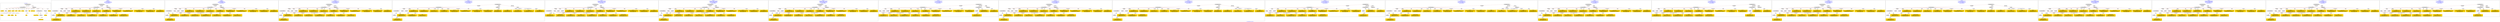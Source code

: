 digraph n0 {
fontcolor="blue"
remincross="true"
label="s19-s-indianapolis-artworks.xml"
subgraph cluster_0 {
label="1-correct model"
n2[style="filled",color="white",fillcolor="lightgray",label="CulturalHeritageObject1"];
n3[shape="plaintext",style="filled",fillcolor="gold",label="creationDate"];
n4[style="filled",color="white",fillcolor="lightgray",label="Person1"];
n5[shape="plaintext",style="filled",fillcolor="gold",label="galleryLabel"];
n6[shape="plaintext",style="filled",fillcolor="gold",label="dimensions"];
n7[shape="plaintext",style="filled",fillcolor="gold",label="materials"];
n8[shape="plaintext",style="filled",fillcolor="gold",label="creditLine"];
n9[shape="plaintext",style="filled",fillcolor="gold",label="provenance"];
n10[style="filled",color="white",fillcolor="lightgray",label="Concept1"];
n11[shape="plaintext",style="filled",fillcolor="gold",label="title"];
n12[shape="plaintext",style="filled",fillcolor="gold",label="accessionNumber"];
n13[style="filled",color="white",fillcolor="lightgray",label="CulturalHeritageObject2"];
n14[style="filled",color="white",fillcolor="lightgray",label="Document2"];
n15[shape="plaintext",style="filled",fillcolor="gold",label="relatedArtworksTitle"];
n16[style="filled",color="white",fillcolor="lightgray",label="Document1"];
n17[shape="plaintext",style="filled",fillcolor="gold",label="nationality"];
n18[shape="plaintext",style="filled",fillcolor="gold",label="birthDate"];
n19[shape="plaintext",style="filled",fillcolor="gold",label="deathDate"];
n20[shape="plaintext",style="filled",fillcolor="gold",label="artist"];
n21[style="filled",color="white",fillcolor="lightgray",label="EuropeanaAggregation1"];
n22[style="filled",color="white",fillcolor="lightgray",label="WebResource1"];
n23[shape="plaintext",style="filled",fillcolor="gold",label="imageURL"];
n24[shape="plaintext",style="filled",fillcolor="gold",label="values"];
n25[shape="plaintext",style="filled",fillcolor="gold",label="relatedArtworksURL"];
n26[shape="plaintext",style="filled",fillcolor="gold",label="sourceURL"];
}
subgraph cluster_1 {
label="candidate 0\nlink coherence:1.0\nnode coherence:1.0\nconfidence:0.6717340404454436\nmapping score:0.6552838958347558\ncost:23.99987\n-precision:0.92-recall:0.92"
n28[style="filled",color="white",fillcolor="lightgray",label="CulturalHeritageObject1"];
n29[style="filled",color="white",fillcolor="lightgray",label="CulturalHeritageObject2"];
n30[style="filled",color="white",fillcolor="lightgray",label="Person1"];
n31[style="filled",color="white",fillcolor="lightgray",label="Concept1"];
n32[style="filled",color="white",fillcolor="lightgray",label="Document1"];
n33[style="filled",color="white",fillcolor="lightgray",label="Document2"];
n34[style="filled",color="white",fillcolor="lightgray",label="EuropeanaAggregation1"];
n35[style="filled",color="white",fillcolor="lightgray",label="WebResource1"];
n36[shape="plaintext",style="filled",fillcolor="gold",label="birthDate\n[Person,dateOfBirth,0.544]\n[CulturalHeritageObject,created,0.289]\n[Person,dateOfDeath,0.117]\n[CulturalHeritageObject,description,0.049]"];
n37[shape="plaintext",style="filled",fillcolor="gold",label="values\n[Concept,prefLabel,0.689]\n[CulturalHeritageObject,title,0.14]\n[CulturalHeritageObject,description,0.094]\n[Document,classLink,0.076]"];
n38[shape="plaintext",style="filled",fillcolor="gold",label="artist\n[Person,nameOfThePerson,0.473]\n[Document,classLink,0.294]\n[WebResource,classLink,0.158]\n[CulturalHeritageObject,provenance,0.075]"];
n39[shape="plaintext",style="filled",fillcolor="gold",label="materials\n[CulturalHeritageObject,medium,0.815]\n[Concept,prefLabel,0.135]\n[CulturalHeritageObject,description,0.045]\n[CulturalHeritageObject,extent,0.006]"];
n40[shape="plaintext",style="filled",fillcolor="gold",label="nationality\n[Person,countryAssociatedWithThePerson,0.744]\n[Concept,prefLabel,0.151]\n[CulturalHeritageObject,description,0.055]\n[CulturalHeritageObject,provenance,0.05]"];
n41[shape="plaintext",style="filled",fillcolor="gold",label="deathDate\n[Person,dateOfDeath,0.459]\n[CulturalHeritageObject,created,0.344]\n[Person,dateOfBirth,0.13]\n[CulturalHeritageObject,provenance,0.067]"];
n42[shape="plaintext",style="filled",fillcolor="gold",label="creditLine\n[CulturalHeritageObject,provenance,0.795]\n[Document,classLink,0.074]\n[CulturalHeritageObject,description,0.067]\n[CulturalHeritageObject,title,0.064]"];
n43[shape="plaintext",style="filled",fillcolor="gold",label="title\n[CulturalHeritageObject,title,0.432]\n[Document,classLink,0.31]\n[WebResource,classLink,0.178]\n[CulturalHeritageObject,description,0.08]"];
n44[shape="plaintext",style="filled",fillcolor="gold",label="imageURL\n[WebResource,classLink,0.902]\n[Document,classLink,0.097]\n[CulturalHeritageObject,extent,0.001]\n[Person,nameOfThePerson,0.001]"];
n45[shape="plaintext",style="filled",fillcolor="gold",label="creationDate\n[CulturalHeritageObject,created,0.73]\n[Person,dateOfDeath,0.112]\n[Person,dateOfBirth,0.092]\n[CulturalHeritageObject,description,0.067]"];
n46[shape="plaintext",style="filled",fillcolor="gold",label="galleryLabel\n[CulturalHeritageObject,description,0.762]\n[CulturalHeritageObject,provenance,0.092]\n[CulturalHeritageObject,title,0.08]\n[Document,classLink,0.066]"];
n47[shape="plaintext",style="filled",fillcolor="gold",label="accessionNumber\n[CulturalHeritageObject,accessionNumber,0.999]\n[CulturalHeritageObject,extent,0.001]\n[CulturalHeritageObject,provenance,0.0]"];
n48[shape="plaintext",style="filled",fillcolor="gold",label="sourceURL\n[Document,classLink,0.569]\n[WebResource,classLink,0.38]\n[CulturalHeritageObject,provenance,0.031]\n[Person,nameOfThePerson,0.02]"];
n49[shape="plaintext",style="filled",fillcolor="gold",label="relatedArtworksURL\n[Document,classLink,0.565]\n[WebResource,classLink,0.377]\n[CulturalHeritageObject,provenance,0.034]\n[Person,nameOfThePerson,0.024]"];
n50[shape="plaintext",style="filled",fillcolor="gold",label="relatedArtworksTitle\n[CulturalHeritageObject,title,0.447]\n[Document,classLink,0.348]\n[WebResource,classLink,0.123]\n[CulturalHeritageObject,provenance,0.081]"];
n51[shape="plaintext",style="filled",fillcolor="gold",label="dimensions\n[CulturalHeritageObject,extent,0.801]\n[CulturalHeritageObject,accessionNumber,0.089]\n[Person,dateOfDeath,0.056]\n[Person,dateOfBirth,0.054]"];
n52[shape="plaintext",style="filled",fillcolor="gold",label="provenance\n[CulturalHeritageObject,provenance,0.694]\n[CulturalHeritageObject,description,0.144]\n[Document,classLink,0.093]\n[CulturalHeritageObject,title,0.069]"];
}
subgraph cluster_2 {
label="candidate 1\nlink coherence:1.0\nnode coherence:1.0\nconfidence:0.628896202758967\nmapping score:0.6410046166059302\ncost:23.99987\n-precision:0.92-recall:0.92"
n54[style="filled",color="white",fillcolor="lightgray",label="CulturalHeritageObject1"];
n55[style="filled",color="white",fillcolor="lightgray",label="CulturalHeritageObject2"];
n56[style="filled",color="white",fillcolor="lightgray",label="Person1"];
n57[style="filled",color="white",fillcolor="lightgray",label="Concept1"];
n58[style="filled",color="white",fillcolor="lightgray",label="Document1"];
n59[style="filled",color="white",fillcolor="lightgray",label="Document2"];
n60[style="filled",color="white",fillcolor="lightgray",label="EuropeanaAggregation1"];
n61[style="filled",color="white",fillcolor="lightgray",label="WebResource1"];
n62[shape="plaintext",style="filled",fillcolor="gold",label="birthDate\n[Person,dateOfBirth,0.544]\n[CulturalHeritageObject,created,0.289]\n[Person,dateOfDeath,0.117]\n[CulturalHeritageObject,description,0.049]"];
n63[shape="plaintext",style="filled",fillcolor="gold",label="sourceURL\n[Document,classLink,0.569]\n[WebResource,classLink,0.38]\n[CulturalHeritageObject,provenance,0.031]\n[Person,nameOfThePerson,0.02]"];
n64[shape="plaintext",style="filled",fillcolor="gold",label="values\n[Concept,prefLabel,0.689]\n[CulturalHeritageObject,title,0.14]\n[CulturalHeritageObject,description,0.094]\n[Document,classLink,0.076]"];
n65[shape="plaintext",style="filled",fillcolor="gold",label="materials\n[CulturalHeritageObject,medium,0.815]\n[Concept,prefLabel,0.135]\n[CulturalHeritageObject,description,0.045]\n[CulturalHeritageObject,extent,0.006]"];
n66[shape="plaintext",style="filled",fillcolor="gold",label="nationality\n[Person,countryAssociatedWithThePerson,0.744]\n[Concept,prefLabel,0.151]\n[CulturalHeritageObject,description,0.055]\n[CulturalHeritageObject,provenance,0.05]"];
n67[shape="plaintext",style="filled",fillcolor="gold",label="deathDate\n[Person,dateOfDeath,0.459]\n[CulturalHeritageObject,created,0.344]\n[Person,dateOfBirth,0.13]\n[CulturalHeritageObject,provenance,0.067]"];
n68[shape="plaintext",style="filled",fillcolor="gold",label="creditLine\n[CulturalHeritageObject,provenance,0.795]\n[Document,classLink,0.074]\n[CulturalHeritageObject,description,0.067]\n[CulturalHeritageObject,title,0.064]"];
n69[shape="plaintext",style="filled",fillcolor="gold",label="title\n[CulturalHeritageObject,title,0.432]\n[Document,classLink,0.31]\n[WebResource,classLink,0.178]\n[CulturalHeritageObject,description,0.08]"];
n70[shape="plaintext",style="filled",fillcolor="gold",label="imageURL\n[WebResource,classLink,0.902]\n[Document,classLink,0.097]\n[CulturalHeritageObject,extent,0.001]\n[Person,nameOfThePerson,0.001]"];
n71[shape="plaintext",style="filled",fillcolor="gold",label="creationDate\n[CulturalHeritageObject,created,0.73]\n[Person,dateOfDeath,0.112]\n[Person,dateOfBirth,0.092]\n[CulturalHeritageObject,description,0.067]"];
n72[shape="plaintext",style="filled",fillcolor="gold",label="galleryLabel\n[CulturalHeritageObject,description,0.762]\n[CulturalHeritageObject,provenance,0.092]\n[CulturalHeritageObject,title,0.08]\n[Document,classLink,0.066]"];
n73[shape="plaintext",style="filled",fillcolor="gold",label="accessionNumber\n[CulturalHeritageObject,accessionNumber,0.999]\n[CulturalHeritageObject,extent,0.001]\n[CulturalHeritageObject,provenance,0.0]"];
n74[shape="plaintext",style="filled",fillcolor="gold",label="relatedArtworksURL\n[Document,classLink,0.565]\n[WebResource,classLink,0.377]\n[CulturalHeritageObject,provenance,0.034]\n[Person,nameOfThePerson,0.024]"];
n75[shape="plaintext",style="filled",fillcolor="gold",label="artist\n[Person,nameOfThePerson,0.473]\n[Document,classLink,0.294]\n[WebResource,classLink,0.158]\n[CulturalHeritageObject,provenance,0.075]"];
n76[shape="plaintext",style="filled",fillcolor="gold",label="relatedArtworksTitle\n[CulturalHeritageObject,title,0.447]\n[Document,classLink,0.348]\n[WebResource,classLink,0.123]\n[CulturalHeritageObject,provenance,0.081]"];
n77[shape="plaintext",style="filled",fillcolor="gold",label="dimensions\n[CulturalHeritageObject,extent,0.801]\n[CulturalHeritageObject,accessionNumber,0.089]\n[Person,dateOfDeath,0.056]\n[Person,dateOfBirth,0.054]"];
n78[shape="plaintext",style="filled",fillcolor="gold",label="provenance\n[CulturalHeritageObject,provenance,0.694]\n[CulturalHeritageObject,description,0.144]\n[Document,classLink,0.093]\n[CulturalHeritageObject,title,0.069]"];
}
subgraph cluster_3 {
label="candidate 10\nlink coherence:0.9583333333333334\nnode coherence:1.0\nconfidence:0.628896202758967\nmapping score:0.6410046166059302\ncost:123.009902\n-precision:0.92-recall:0.92"
n80[style="filled",color="white",fillcolor="lightgray",label="CulturalHeritageObject1"];
n81[style="filled",color="white",fillcolor="lightgray",label="CulturalHeritageObject2"];
n82[style="filled",color="white",fillcolor="lightgray",label="Person1"];
n83[style="filled",color="white",fillcolor="lightgray",label="Concept1"];
n84[style="filled",color="white",fillcolor="lightgray",label="Document1"];
n85[style="filled",color="white",fillcolor="lightgray",label="Document2"];
n86[style="filled",color="white",fillcolor="lightgray",label="EuropeanaAggregation1"];
n87[style="filled",color="white",fillcolor="lightgray",label="WebResource1"];
n88[shape="plaintext",style="filled",fillcolor="gold",label="birthDate\n[Person,dateOfBirth,0.544]\n[CulturalHeritageObject,created,0.289]\n[Person,dateOfDeath,0.117]\n[CulturalHeritageObject,description,0.049]"];
n89[shape="plaintext",style="filled",fillcolor="gold",label="sourceURL\n[Document,classLink,0.569]\n[WebResource,classLink,0.38]\n[CulturalHeritageObject,provenance,0.031]\n[Person,nameOfThePerson,0.02]"];
n90[shape="plaintext",style="filled",fillcolor="gold",label="values\n[Concept,prefLabel,0.689]\n[CulturalHeritageObject,title,0.14]\n[CulturalHeritageObject,description,0.094]\n[Document,classLink,0.076]"];
n91[shape="plaintext",style="filled",fillcolor="gold",label="materials\n[CulturalHeritageObject,medium,0.815]\n[Concept,prefLabel,0.135]\n[CulturalHeritageObject,description,0.045]\n[CulturalHeritageObject,extent,0.006]"];
n92[shape="plaintext",style="filled",fillcolor="gold",label="nationality\n[Person,countryAssociatedWithThePerson,0.744]\n[Concept,prefLabel,0.151]\n[CulturalHeritageObject,description,0.055]\n[CulturalHeritageObject,provenance,0.05]"];
n93[shape="plaintext",style="filled",fillcolor="gold",label="deathDate\n[Person,dateOfDeath,0.459]\n[CulturalHeritageObject,created,0.344]\n[Person,dateOfBirth,0.13]\n[CulturalHeritageObject,provenance,0.067]"];
n94[shape="plaintext",style="filled",fillcolor="gold",label="creditLine\n[CulturalHeritageObject,provenance,0.795]\n[Document,classLink,0.074]\n[CulturalHeritageObject,description,0.067]\n[CulturalHeritageObject,title,0.064]"];
n95[shape="plaintext",style="filled",fillcolor="gold",label="title\n[CulturalHeritageObject,title,0.432]\n[Document,classLink,0.31]\n[WebResource,classLink,0.178]\n[CulturalHeritageObject,description,0.08]"];
n96[shape="plaintext",style="filled",fillcolor="gold",label="imageURL\n[WebResource,classLink,0.902]\n[Document,classLink,0.097]\n[CulturalHeritageObject,extent,0.001]\n[Person,nameOfThePerson,0.001]"];
n97[shape="plaintext",style="filled",fillcolor="gold",label="creationDate\n[CulturalHeritageObject,created,0.73]\n[Person,dateOfDeath,0.112]\n[Person,dateOfBirth,0.092]\n[CulturalHeritageObject,description,0.067]"];
n98[shape="plaintext",style="filled",fillcolor="gold",label="galleryLabel\n[CulturalHeritageObject,description,0.762]\n[CulturalHeritageObject,provenance,0.092]\n[CulturalHeritageObject,title,0.08]\n[Document,classLink,0.066]"];
n99[shape="plaintext",style="filled",fillcolor="gold",label="accessionNumber\n[CulturalHeritageObject,accessionNumber,0.999]\n[CulturalHeritageObject,extent,0.001]\n[CulturalHeritageObject,provenance,0.0]"];
n100[shape="plaintext",style="filled",fillcolor="gold",label="relatedArtworksURL\n[Document,classLink,0.565]\n[WebResource,classLink,0.377]\n[CulturalHeritageObject,provenance,0.034]\n[Person,nameOfThePerson,0.024]"];
n101[shape="plaintext",style="filled",fillcolor="gold",label="artist\n[Person,nameOfThePerson,0.473]\n[Document,classLink,0.294]\n[WebResource,classLink,0.158]\n[CulturalHeritageObject,provenance,0.075]"];
n102[shape="plaintext",style="filled",fillcolor="gold",label="relatedArtworksTitle\n[CulturalHeritageObject,title,0.447]\n[Document,classLink,0.348]\n[WebResource,classLink,0.123]\n[CulturalHeritageObject,provenance,0.081]"];
n103[shape="plaintext",style="filled",fillcolor="gold",label="dimensions\n[CulturalHeritageObject,extent,0.801]\n[CulturalHeritageObject,accessionNumber,0.089]\n[Person,dateOfDeath,0.056]\n[Person,dateOfBirth,0.054]"];
n104[shape="plaintext",style="filled",fillcolor="gold",label="provenance\n[CulturalHeritageObject,provenance,0.694]\n[CulturalHeritageObject,description,0.144]\n[Document,classLink,0.093]\n[CulturalHeritageObject,title,0.069]"];
}
subgraph cluster_4 {
label="candidate 11\nlink coherence:0.9583333333333334\nnode coherence:1.0\nconfidence:0.628896202758967\nmapping score:0.6410046166059302\ncost:123.009922\n-precision:0.88-recall:0.88"
n106[style="filled",color="white",fillcolor="lightgray",label="CulturalHeritageObject1"];
n107[style="filled",color="white",fillcolor="lightgray",label="CulturalHeritageObject2"];
n108[style="filled",color="white",fillcolor="lightgray",label="Concept1"];
n109[style="filled",color="white",fillcolor="lightgray",label="Document1"];
n110[style="filled",color="white",fillcolor="lightgray",label="Document2"];
n111[style="filled",color="white",fillcolor="lightgray",label="EuropeanaAggregation1"];
n112[style="filled",color="white",fillcolor="lightgray",label="WebResource1"];
n113[style="filled",color="white",fillcolor="lightgray",label="Person1"];
n114[shape="plaintext",style="filled",fillcolor="gold",label="birthDate\n[Person,dateOfBirth,0.544]\n[CulturalHeritageObject,created,0.289]\n[Person,dateOfDeath,0.117]\n[CulturalHeritageObject,description,0.049]"];
n115[shape="plaintext",style="filled",fillcolor="gold",label="sourceURL\n[Document,classLink,0.569]\n[WebResource,classLink,0.38]\n[CulturalHeritageObject,provenance,0.031]\n[Person,nameOfThePerson,0.02]"];
n116[shape="plaintext",style="filled",fillcolor="gold",label="values\n[Concept,prefLabel,0.689]\n[CulturalHeritageObject,title,0.14]\n[CulturalHeritageObject,description,0.094]\n[Document,classLink,0.076]"];
n117[shape="plaintext",style="filled",fillcolor="gold",label="materials\n[CulturalHeritageObject,medium,0.815]\n[Concept,prefLabel,0.135]\n[CulturalHeritageObject,description,0.045]\n[CulturalHeritageObject,extent,0.006]"];
n118[shape="plaintext",style="filled",fillcolor="gold",label="nationality\n[Person,countryAssociatedWithThePerson,0.744]\n[Concept,prefLabel,0.151]\n[CulturalHeritageObject,description,0.055]\n[CulturalHeritageObject,provenance,0.05]"];
n119[shape="plaintext",style="filled",fillcolor="gold",label="deathDate\n[Person,dateOfDeath,0.459]\n[CulturalHeritageObject,created,0.344]\n[Person,dateOfBirth,0.13]\n[CulturalHeritageObject,provenance,0.067]"];
n120[shape="plaintext",style="filled",fillcolor="gold",label="creditLine\n[CulturalHeritageObject,provenance,0.795]\n[Document,classLink,0.074]\n[CulturalHeritageObject,description,0.067]\n[CulturalHeritageObject,title,0.064]"];
n121[shape="plaintext",style="filled",fillcolor="gold",label="title\n[CulturalHeritageObject,title,0.432]\n[Document,classLink,0.31]\n[WebResource,classLink,0.178]\n[CulturalHeritageObject,description,0.08]"];
n122[shape="plaintext",style="filled",fillcolor="gold",label="imageURL\n[WebResource,classLink,0.902]\n[Document,classLink,0.097]\n[CulturalHeritageObject,extent,0.001]\n[Person,nameOfThePerson,0.001]"];
n123[shape="plaintext",style="filled",fillcolor="gold",label="creationDate\n[CulturalHeritageObject,created,0.73]\n[Person,dateOfDeath,0.112]\n[Person,dateOfBirth,0.092]\n[CulturalHeritageObject,description,0.067]"];
n124[shape="plaintext",style="filled",fillcolor="gold",label="galleryLabel\n[CulturalHeritageObject,description,0.762]\n[CulturalHeritageObject,provenance,0.092]\n[CulturalHeritageObject,title,0.08]\n[Document,classLink,0.066]"];
n125[shape="plaintext",style="filled",fillcolor="gold",label="accessionNumber\n[CulturalHeritageObject,accessionNumber,0.999]\n[CulturalHeritageObject,extent,0.001]\n[CulturalHeritageObject,provenance,0.0]"];
n126[shape="plaintext",style="filled",fillcolor="gold",label="relatedArtworksURL\n[Document,classLink,0.565]\n[WebResource,classLink,0.377]\n[CulturalHeritageObject,provenance,0.034]\n[Person,nameOfThePerson,0.024]"];
n127[shape="plaintext",style="filled",fillcolor="gold",label="artist\n[Person,nameOfThePerson,0.473]\n[Document,classLink,0.294]\n[WebResource,classLink,0.158]\n[CulturalHeritageObject,provenance,0.075]"];
n128[shape="plaintext",style="filled",fillcolor="gold",label="relatedArtworksTitle\n[CulturalHeritageObject,title,0.447]\n[Document,classLink,0.348]\n[WebResource,classLink,0.123]\n[CulturalHeritageObject,provenance,0.081]"];
n129[shape="plaintext",style="filled",fillcolor="gold",label="dimensions\n[CulturalHeritageObject,extent,0.801]\n[CulturalHeritageObject,accessionNumber,0.089]\n[Person,dateOfDeath,0.056]\n[Person,dateOfBirth,0.054]"];
n130[shape="plaintext",style="filled",fillcolor="gold",label="provenance\n[CulturalHeritageObject,provenance,0.694]\n[CulturalHeritageObject,description,0.144]\n[Document,classLink,0.093]\n[CulturalHeritageObject,title,0.069]"];
}
subgraph cluster_5 {
label="candidate 12\nlink coherence:0.9565217391304348\nnode coherence:0.9565217391304348\nconfidence:0.6401122781721263\nmapping score:0.6400544763557556\ncost:121.99987\n-precision:0.91-recall:0.88"
n132[style="filled",color="white",fillcolor="lightgray",label="CulturalHeritageObject1"];
n133[style="filled",color="white",fillcolor="lightgray",label="CulturalHeritageObject2"];
n134[style="filled",color="white",fillcolor="lightgray",label="Person1"];
n135[style="filled",color="white",fillcolor="lightgray",label="Concept1"];
n136[style="filled",color="white",fillcolor="lightgray",label="Document1"];
n137[style="filled",color="white",fillcolor="lightgray",label="EuropeanaAggregation1"];
n138[style="filled",color="white",fillcolor="lightgray",label="WebResource1"];
n139[shape="plaintext",style="filled",fillcolor="gold",label="birthDate\n[Person,dateOfBirth,0.544]\n[CulturalHeritageObject,created,0.289]\n[Person,dateOfDeath,0.117]\n[CulturalHeritageObject,description,0.049]"];
n140[shape="plaintext",style="filled",fillcolor="gold",label="values\n[Concept,prefLabel,0.689]\n[CulturalHeritageObject,title,0.14]\n[CulturalHeritageObject,description,0.094]\n[Document,classLink,0.076]"];
n141[shape="plaintext",style="filled",fillcolor="gold",label="artist\n[Person,nameOfThePerson,0.473]\n[Document,classLink,0.294]\n[WebResource,classLink,0.158]\n[CulturalHeritageObject,provenance,0.075]"];
n142[shape="plaintext",style="filled",fillcolor="gold",label="materials\n[CulturalHeritageObject,medium,0.815]\n[Concept,prefLabel,0.135]\n[CulturalHeritageObject,description,0.045]\n[CulturalHeritageObject,extent,0.006]"];
n143[shape="plaintext",style="filled",fillcolor="gold",label="nationality\n[Person,countryAssociatedWithThePerson,0.744]\n[Concept,prefLabel,0.151]\n[CulturalHeritageObject,description,0.055]\n[CulturalHeritageObject,provenance,0.05]"];
n144[shape="plaintext",style="filled",fillcolor="gold",label="deathDate\n[Person,dateOfDeath,0.459]\n[CulturalHeritageObject,created,0.344]\n[Person,dateOfBirth,0.13]\n[CulturalHeritageObject,provenance,0.067]"];
n145[shape="plaintext",style="filled",fillcolor="gold",label="creditLine\n[CulturalHeritageObject,provenance,0.795]\n[Document,classLink,0.074]\n[CulturalHeritageObject,description,0.067]\n[CulturalHeritageObject,title,0.064]"];
n146[shape="plaintext",style="filled",fillcolor="gold",label="title\n[CulturalHeritageObject,title,0.432]\n[Document,classLink,0.31]\n[WebResource,classLink,0.178]\n[CulturalHeritageObject,description,0.08]"];
n147[shape="plaintext",style="filled",fillcolor="gold",label="imageURL\n[WebResource,classLink,0.902]\n[Document,classLink,0.097]\n[CulturalHeritageObject,extent,0.001]\n[Person,nameOfThePerson,0.001]"];
n148[shape="plaintext",style="filled",fillcolor="gold",label="creationDate\n[CulturalHeritageObject,created,0.73]\n[Person,dateOfDeath,0.112]\n[Person,dateOfBirth,0.092]\n[CulturalHeritageObject,description,0.067]"];
n149[shape="plaintext",style="filled",fillcolor="gold",label="galleryLabel\n[CulturalHeritageObject,description,0.762]\n[CulturalHeritageObject,provenance,0.092]\n[CulturalHeritageObject,title,0.08]\n[Document,classLink,0.066]"];
n150[shape="plaintext",style="filled",fillcolor="gold",label="accessionNumber\n[CulturalHeritageObject,accessionNumber,0.999]\n[CulturalHeritageObject,extent,0.001]\n[CulturalHeritageObject,provenance,0.0]"];
n151[shape="plaintext",style="filled",fillcolor="gold",label="relatedArtworksURL\n[Document,classLink,0.565]\n[WebResource,classLink,0.377]\n[CulturalHeritageObject,provenance,0.034]\n[Person,nameOfThePerson,0.024]"];
n152[shape="plaintext",style="filled",fillcolor="gold",label="sourceURL\n[Document,classLink,0.569]\n[WebResource,classLink,0.38]\n[CulturalHeritageObject,provenance,0.031]\n[Person,nameOfThePerson,0.02]"];
n153[shape="plaintext",style="filled",fillcolor="gold",label="relatedArtworksTitle\n[CulturalHeritageObject,title,0.447]\n[Document,classLink,0.348]\n[WebResource,classLink,0.123]\n[CulturalHeritageObject,provenance,0.081]"];
n154[shape="plaintext",style="filled",fillcolor="gold",label="dimensions\n[CulturalHeritageObject,extent,0.801]\n[CulturalHeritageObject,accessionNumber,0.089]\n[Person,dateOfDeath,0.056]\n[Person,dateOfBirth,0.054]"];
n155[shape="plaintext",style="filled",fillcolor="gold",label="provenance\n[CulturalHeritageObject,provenance,0.694]\n[CulturalHeritageObject,description,0.144]\n[Document,classLink,0.093]\n[CulturalHeritageObject,title,0.069]"];
}
subgraph cluster_6 {
label="candidate 13\nlink coherence:0.9565217391304348\nnode coherence:0.9565217391304348\nconfidence:0.6040672898833828\nmapping score:0.6280394802595078\ncost:121.99988\n-precision:0.91-recall:0.88"
n157[style="filled",color="white",fillcolor="lightgray",label="CulturalHeritageObject1"];
n158[style="filled",color="white",fillcolor="lightgray",label="CulturalHeritageObject2"];
n159[style="filled",color="white",fillcolor="lightgray",label="Person1"];
n160[style="filled",color="white",fillcolor="lightgray",label="Document1"];
n161[style="filled",color="white",fillcolor="lightgray",label="Document2"];
n162[style="filled",color="white",fillcolor="lightgray",label="EuropeanaAggregation1"];
n163[style="filled",color="white",fillcolor="lightgray",label="WebResource1"];
n164[shape="plaintext",style="filled",fillcolor="gold",label="birthDate\n[Person,dateOfBirth,0.544]\n[CulturalHeritageObject,created,0.289]\n[Person,dateOfDeath,0.117]\n[CulturalHeritageObject,description,0.049]"];
n165[shape="plaintext",style="filled",fillcolor="gold",label="artist\n[Person,nameOfThePerson,0.473]\n[Document,classLink,0.294]\n[WebResource,classLink,0.158]\n[CulturalHeritageObject,provenance,0.075]"];
n166[shape="plaintext",style="filled",fillcolor="gold",label="materials\n[CulturalHeritageObject,medium,0.815]\n[Concept,prefLabel,0.135]\n[CulturalHeritageObject,description,0.045]\n[CulturalHeritageObject,extent,0.006]"];
n167[shape="plaintext",style="filled",fillcolor="gold",label="nationality\n[Person,countryAssociatedWithThePerson,0.744]\n[Concept,prefLabel,0.151]\n[CulturalHeritageObject,description,0.055]\n[CulturalHeritageObject,provenance,0.05]"];
n168[shape="plaintext",style="filled",fillcolor="gold",label="deathDate\n[Person,dateOfDeath,0.459]\n[CulturalHeritageObject,created,0.344]\n[Person,dateOfBirth,0.13]\n[CulturalHeritageObject,provenance,0.067]"];
n169[shape="plaintext",style="filled",fillcolor="gold",label="creditLine\n[CulturalHeritageObject,provenance,0.795]\n[Document,classLink,0.074]\n[CulturalHeritageObject,description,0.067]\n[CulturalHeritageObject,title,0.064]"];
n170[shape="plaintext",style="filled",fillcolor="gold",label="title\n[CulturalHeritageObject,title,0.432]\n[Document,classLink,0.31]\n[WebResource,classLink,0.178]\n[CulturalHeritageObject,description,0.08]"];
n171[shape="plaintext",style="filled",fillcolor="gold",label="imageURL\n[WebResource,classLink,0.902]\n[Document,classLink,0.097]\n[CulturalHeritageObject,extent,0.001]\n[Person,nameOfThePerson,0.001]"];
n172[shape="plaintext",style="filled",fillcolor="gold",label="creationDate\n[CulturalHeritageObject,created,0.73]\n[Person,dateOfDeath,0.112]\n[Person,dateOfBirth,0.092]\n[CulturalHeritageObject,description,0.067]"];
n173[shape="plaintext",style="filled",fillcolor="gold",label="galleryLabel\n[CulturalHeritageObject,description,0.762]\n[CulturalHeritageObject,provenance,0.092]\n[CulturalHeritageObject,title,0.08]\n[Document,classLink,0.066]"];
n174[shape="plaintext",style="filled",fillcolor="gold",label="accessionNumber\n[CulturalHeritageObject,accessionNumber,0.999]\n[CulturalHeritageObject,extent,0.001]\n[CulturalHeritageObject,provenance,0.0]"];
n175[shape="plaintext",style="filled",fillcolor="gold",label="relatedArtworksURL\n[Document,classLink,0.565]\n[WebResource,classLink,0.377]\n[CulturalHeritageObject,provenance,0.034]\n[Person,nameOfThePerson,0.024]"];
n176[shape="plaintext",style="filled",fillcolor="gold",label="values\n[Concept,prefLabel,0.689]\n[CulturalHeritageObject,title,0.14]\n[CulturalHeritageObject,description,0.094]\n[Document,classLink,0.076]"];
n177[shape="plaintext",style="filled",fillcolor="gold",label="sourceURL\n[Document,classLink,0.569]\n[WebResource,classLink,0.38]\n[CulturalHeritageObject,provenance,0.031]\n[Person,nameOfThePerson,0.02]"];
n178[shape="plaintext",style="filled",fillcolor="gold",label="relatedArtworksTitle\n[CulturalHeritageObject,title,0.447]\n[Document,classLink,0.348]\n[WebResource,classLink,0.123]\n[CulturalHeritageObject,provenance,0.081]"];
n179[shape="plaintext",style="filled",fillcolor="gold",label="dimensions\n[CulturalHeritageObject,extent,0.801]\n[CulturalHeritageObject,accessionNumber,0.089]\n[Person,dateOfDeath,0.056]\n[Person,dateOfBirth,0.054]"];
n180[shape="plaintext",style="filled",fillcolor="gold",label="provenance\n[CulturalHeritageObject,provenance,0.694]\n[CulturalHeritageObject,description,0.144]\n[Document,classLink,0.093]\n[CulturalHeritageObject,title,0.069]"];
}
subgraph cluster_7 {
label="candidate 14\nlink coherence:0.9565217391304348\nnode coherence:0.9565217391304348\nconfidence:0.6019673071920212\nmapping score:0.6273394860290539\ncost:121.99988\n-precision:0.87-recall:0.83"
n182[style="filled",color="white",fillcolor="lightgray",label="CulturalHeritageObject1"];
n183[style="filled",color="white",fillcolor="lightgray",label="CulturalHeritageObject2"];
n184[style="filled",color="white",fillcolor="lightgray",label="Person1"];
n185[style="filled",color="white",fillcolor="lightgray",label="Document1"];
n186[style="filled",color="white",fillcolor="lightgray",label="Document2"];
n187[style="filled",color="white",fillcolor="lightgray",label="EuropeanaAggregation1"];
n188[style="filled",color="white",fillcolor="lightgray",label="WebResource1"];
n189[shape="plaintext",style="filled",fillcolor="gold",label="birthDate\n[Person,dateOfBirth,0.544]\n[CulturalHeritageObject,created,0.289]\n[Person,dateOfDeath,0.117]\n[CulturalHeritageObject,description,0.049]"];
n190[shape="plaintext",style="filled",fillcolor="gold",label="artist\n[Person,nameOfThePerson,0.473]\n[Document,classLink,0.294]\n[WebResource,classLink,0.158]\n[CulturalHeritageObject,provenance,0.075]"];
n191[shape="plaintext",style="filled",fillcolor="gold",label="materials\n[CulturalHeritageObject,medium,0.815]\n[Concept,prefLabel,0.135]\n[CulturalHeritageObject,description,0.045]\n[CulturalHeritageObject,extent,0.006]"];
n192[shape="plaintext",style="filled",fillcolor="gold",label="nationality\n[Person,countryAssociatedWithThePerson,0.744]\n[Concept,prefLabel,0.151]\n[CulturalHeritageObject,description,0.055]\n[CulturalHeritageObject,provenance,0.05]"];
n193[shape="plaintext",style="filled",fillcolor="gold",label="deathDate\n[Person,dateOfDeath,0.459]\n[CulturalHeritageObject,created,0.344]\n[Person,dateOfBirth,0.13]\n[CulturalHeritageObject,provenance,0.067]"];
n194[shape="plaintext",style="filled",fillcolor="gold",label="creditLine\n[CulturalHeritageObject,provenance,0.795]\n[Document,classLink,0.074]\n[CulturalHeritageObject,description,0.067]\n[CulturalHeritageObject,title,0.064]"];
n195[shape="plaintext",style="filled",fillcolor="gold",label="title\n[CulturalHeritageObject,title,0.432]\n[Document,classLink,0.31]\n[WebResource,classLink,0.178]\n[CulturalHeritageObject,description,0.08]"];
n196[shape="plaintext",style="filled",fillcolor="gold",label="imageURL\n[WebResource,classLink,0.902]\n[Document,classLink,0.097]\n[CulturalHeritageObject,extent,0.001]\n[Person,nameOfThePerson,0.001]"];
n197[shape="plaintext",style="filled",fillcolor="gold",label="creationDate\n[CulturalHeritageObject,created,0.73]\n[Person,dateOfDeath,0.112]\n[Person,dateOfBirth,0.092]\n[CulturalHeritageObject,description,0.067]"];
n198[shape="plaintext",style="filled",fillcolor="gold",label="galleryLabel\n[CulturalHeritageObject,description,0.762]\n[CulturalHeritageObject,provenance,0.092]\n[CulturalHeritageObject,title,0.08]\n[Document,classLink,0.066]"];
n199[shape="plaintext",style="filled",fillcolor="gold",label="accessionNumber\n[CulturalHeritageObject,accessionNumber,0.999]\n[CulturalHeritageObject,extent,0.001]\n[CulturalHeritageObject,provenance,0.0]"];
n200[shape="plaintext",style="filled",fillcolor="gold",label="relatedArtworksURL\n[Document,classLink,0.565]\n[WebResource,classLink,0.377]\n[CulturalHeritageObject,provenance,0.034]\n[Person,nameOfThePerson,0.024]"];
n201[shape="plaintext",style="filled",fillcolor="gold",label="relatedArtworksTitle\n[CulturalHeritageObject,title,0.447]\n[Document,classLink,0.348]\n[WebResource,classLink,0.123]\n[CulturalHeritageObject,provenance,0.081]"];
n202[shape="plaintext",style="filled",fillcolor="gold",label="sourceURL\n[Document,classLink,0.569]\n[WebResource,classLink,0.38]\n[CulturalHeritageObject,provenance,0.031]\n[Person,nameOfThePerson,0.02]"];
n203[shape="plaintext",style="filled",fillcolor="gold",label="values\n[Concept,prefLabel,0.689]\n[CulturalHeritageObject,title,0.14]\n[CulturalHeritageObject,description,0.094]\n[Document,classLink,0.076]"];
n204[shape="plaintext",style="filled",fillcolor="gold",label="dimensions\n[CulturalHeritageObject,extent,0.801]\n[CulturalHeritageObject,accessionNumber,0.089]\n[Person,dateOfDeath,0.056]\n[Person,dateOfBirth,0.054]"];
n205[shape="plaintext",style="filled",fillcolor="gold",label="provenance\n[CulturalHeritageObject,provenance,0.694]\n[CulturalHeritageObject,description,0.144]\n[Document,classLink,0.093]\n[CulturalHeritageObject,title,0.069]"];
}
subgraph cluster_8 {
label="candidate 15\nlink coherence:0.9166666666666666\nnode coherence:1.0\nconfidence:0.6717340404454436\nmapping score:0.6552838958347558\ncost:123.009872\n-precision:0.83-recall:0.83"
n207[style="filled",color="white",fillcolor="lightgray",label="CulturalHeritageObject1"];
n208[style="filled",color="white",fillcolor="lightgray",label="Person1"];
n209[style="filled",color="white",fillcolor="lightgray",label="Concept1"];
n210[style="filled",color="white",fillcolor="lightgray",label="Document1"];
n211[style="filled",color="white",fillcolor="lightgray",label="CulturalHeritageObject2"];
n212[style="filled",color="white",fillcolor="lightgray",label="Document2"];
n213[style="filled",color="white",fillcolor="lightgray",label="EuropeanaAggregation1"];
n214[style="filled",color="white",fillcolor="lightgray",label="WebResource1"];
n215[shape="plaintext",style="filled",fillcolor="gold",label="birthDate\n[Person,dateOfBirth,0.544]\n[CulturalHeritageObject,created,0.289]\n[Person,dateOfDeath,0.117]\n[CulturalHeritageObject,description,0.049]"];
n216[shape="plaintext",style="filled",fillcolor="gold",label="values\n[Concept,prefLabel,0.689]\n[CulturalHeritageObject,title,0.14]\n[CulturalHeritageObject,description,0.094]\n[Document,classLink,0.076]"];
n217[shape="plaintext",style="filled",fillcolor="gold",label="artist\n[Person,nameOfThePerson,0.473]\n[Document,classLink,0.294]\n[WebResource,classLink,0.158]\n[CulturalHeritageObject,provenance,0.075]"];
n218[shape="plaintext",style="filled",fillcolor="gold",label="materials\n[CulturalHeritageObject,medium,0.815]\n[Concept,prefLabel,0.135]\n[CulturalHeritageObject,description,0.045]\n[CulturalHeritageObject,extent,0.006]"];
n219[shape="plaintext",style="filled",fillcolor="gold",label="nationality\n[Person,countryAssociatedWithThePerson,0.744]\n[Concept,prefLabel,0.151]\n[CulturalHeritageObject,description,0.055]\n[CulturalHeritageObject,provenance,0.05]"];
n220[shape="plaintext",style="filled",fillcolor="gold",label="deathDate\n[Person,dateOfDeath,0.459]\n[CulturalHeritageObject,created,0.344]\n[Person,dateOfBirth,0.13]\n[CulturalHeritageObject,provenance,0.067]"];
n221[shape="plaintext",style="filled",fillcolor="gold",label="creditLine\n[CulturalHeritageObject,provenance,0.795]\n[Document,classLink,0.074]\n[CulturalHeritageObject,description,0.067]\n[CulturalHeritageObject,title,0.064]"];
n222[shape="plaintext",style="filled",fillcolor="gold",label="title\n[CulturalHeritageObject,title,0.432]\n[Document,classLink,0.31]\n[WebResource,classLink,0.178]\n[CulturalHeritageObject,description,0.08]"];
n223[shape="plaintext",style="filled",fillcolor="gold",label="imageURL\n[WebResource,classLink,0.902]\n[Document,classLink,0.097]\n[CulturalHeritageObject,extent,0.001]\n[Person,nameOfThePerson,0.001]"];
n224[shape="plaintext",style="filled",fillcolor="gold",label="creationDate\n[CulturalHeritageObject,created,0.73]\n[Person,dateOfDeath,0.112]\n[Person,dateOfBirth,0.092]\n[CulturalHeritageObject,description,0.067]"];
n225[shape="plaintext",style="filled",fillcolor="gold",label="galleryLabel\n[CulturalHeritageObject,description,0.762]\n[CulturalHeritageObject,provenance,0.092]\n[CulturalHeritageObject,title,0.08]\n[Document,classLink,0.066]"];
n226[shape="plaintext",style="filled",fillcolor="gold",label="accessionNumber\n[CulturalHeritageObject,accessionNumber,0.999]\n[CulturalHeritageObject,extent,0.001]\n[CulturalHeritageObject,provenance,0.0]"];
n227[shape="plaintext",style="filled",fillcolor="gold",label="sourceURL\n[Document,classLink,0.569]\n[WebResource,classLink,0.38]\n[CulturalHeritageObject,provenance,0.031]\n[Person,nameOfThePerson,0.02]"];
n228[shape="plaintext",style="filled",fillcolor="gold",label="relatedArtworksURL\n[Document,classLink,0.565]\n[WebResource,classLink,0.377]\n[CulturalHeritageObject,provenance,0.034]\n[Person,nameOfThePerson,0.024]"];
n229[shape="plaintext",style="filled",fillcolor="gold",label="relatedArtworksTitle\n[CulturalHeritageObject,title,0.447]\n[Document,classLink,0.348]\n[WebResource,classLink,0.123]\n[CulturalHeritageObject,provenance,0.081]"];
n230[shape="plaintext",style="filled",fillcolor="gold",label="dimensions\n[CulturalHeritageObject,extent,0.801]\n[CulturalHeritageObject,accessionNumber,0.089]\n[Person,dateOfDeath,0.056]\n[Person,dateOfBirth,0.054]"];
n231[shape="plaintext",style="filled",fillcolor="gold",label="provenance\n[CulturalHeritageObject,provenance,0.694]\n[CulturalHeritageObject,description,0.144]\n[Document,classLink,0.093]\n[CulturalHeritageObject,title,0.069]"];
}
subgraph cluster_9 {
label="candidate 16\nlink coherence:0.9166666666666666\nnode coherence:1.0\nconfidence:0.6717340404454436\nmapping score:0.6552838958347558\ncost:123.009892\n-precision:0.88-recall:0.88"
n233[style="filled",color="white",fillcolor="lightgray",label="CulturalHeritageObject1"];
n234[style="filled",color="white",fillcolor="lightgray",label="CulturalHeritageObject2"];
n235[style="filled",color="white",fillcolor="lightgray",label="Person1"];
n236[style="filled",color="white",fillcolor="lightgray",label="Concept1"];
n237[style="filled",color="white",fillcolor="lightgray",label="Document1"];
n238[style="filled",color="white",fillcolor="lightgray",label="Document2"];
n239[style="filled",color="white",fillcolor="lightgray",label="EuropeanaAggregation1"];
n240[style="filled",color="white",fillcolor="lightgray",label="WebResource1"];
n241[shape="plaintext",style="filled",fillcolor="gold",label="birthDate\n[Person,dateOfBirth,0.544]\n[CulturalHeritageObject,created,0.289]\n[Person,dateOfDeath,0.117]\n[CulturalHeritageObject,description,0.049]"];
n242[shape="plaintext",style="filled",fillcolor="gold",label="values\n[Concept,prefLabel,0.689]\n[CulturalHeritageObject,title,0.14]\n[CulturalHeritageObject,description,0.094]\n[Document,classLink,0.076]"];
n243[shape="plaintext",style="filled",fillcolor="gold",label="artist\n[Person,nameOfThePerson,0.473]\n[Document,classLink,0.294]\n[WebResource,classLink,0.158]\n[CulturalHeritageObject,provenance,0.075]"];
n244[shape="plaintext",style="filled",fillcolor="gold",label="materials\n[CulturalHeritageObject,medium,0.815]\n[Concept,prefLabel,0.135]\n[CulturalHeritageObject,description,0.045]\n[CulturalHeritageObject,extent,0.006]"];
n245[shape="plaintext",style="filled",fillcolor="gold",label="nationality\n[Person,countryAssociatedWithThePerson,0.744]\n[Concept,prefLabel,0.151]\n[CulturalHeritageObject,description,0.055]\n[CulturalHeritageObject,provenance,0.05]"];
n246[shape="plaintext",style="filled",fillcolor="gold",label="deathDate\n[Person,dateOfDeath,0.459]\n[CulturalHeritageObject,created,0.344]\n[Person,dateOfBirth,0.13]\n[CulturalHeritageObject,provenance,0.067]"];
n247[shape="plaintext",style="filled",fillcolor="gold",label="creditLine\n[CulturalHeritageObject,provenance,0.795]\n[Document,classLink,0.074]\n[CulturalHeritageObject,description,0.067]\n[CulturalHeritageObject,title,0.064]"];
n248[shape="plaintext",style="filled",fillcolor="gold",label="title\n[CulturalHeritageObject,title,0.432]\n[Document,classLink,0.31]\n[WebResource,classLink,0.178]\n[CulturalHeritageObject,description,0.08]"];
n249[shape="plaintext",style="filled",fillcolor="gold",label="imageURL\n[WebResource,classLink,0.902]\n[Document,classLink,0.097]\n[CulturalHeritageObject,extent,0.001]\n[Person,nameOfThePerson,0.001]"];
n250[shape="plaintext",style="filled",fillcolor="gold",label="creationDate\n[CulturalHeritageObject,created,0.73]\n[Person,dateOfDeath,0.112]\n[Person,dateOfBirth,0.092]\n[CulturalHeritageObject,description,0.067]"];
n251[shape="plaintext",style="filled",fillcolor="gold",label="galleryLabel\n[CulturalHeritageObject,description,0.762]\n[CulturalHeritageObject,provenance,0.092]\n[CulturalHeritageObject,title,0.08]\n[Document,classLink,0.066]"];
n252[shape="plaintext",style="filled",fillcolor="gold",label="accessionNumber\n[CulturalHeritageObject,accessionNumber,0.999]\n[CulturalHeritageObject,extent,0.001]\n[CulturalHeritageObject,provenance,0.0]"];
n253[shape="plaintext",style="filled",fillcolor="gold",label="sourceURL\n[Document,classLink,0.569]\n[WebResource,classLink,0.38]\n[CulturalHeritageObject,provenance,0.031]\n[Person,nameOfThePerson,0.02]"];
n254[shape="plaintext",style="filled",fillcolor="gold",label="relatedArtworksURL\n[Document,classLink,0.565]\n[WebResource,classLink,0.377]\n[CulturalHeritageObject,provenance,0.034]\n[Person,nameOfThePerson,0.024]"];
n255[shape="plaintext",style="filled",fillcolor="gold",label="relatedArtworksTitle\n[CulturalHeritageObject,title,0.447]\n[Document,classLink,0.348]\n[WebResource,classLink,0.123]\n[CulturalHeritageObject,provenance,0.081]"];
n256[shape="plaintext",style="filled",fillcolor="gold",label="dimensions\n[CulturalHeritageObject,extent,0.801]\n[CulturalHeritageObject,accessionNumber,0.089]\n[Person,dateOfDeath,0.056]\n[Person,dateOfBirth,0.054]"];
n257[shape="plaintext",style="filled",fillcolor="gold",label="provenance\n[CulturalHeritageObject,provenance,0.694]\n[CulturalHeritageObject,description,0.144]\n[Document,classLink,0.093]\n[CulturalHeritageObject,title,0.069]"];
}
subgraph cluster_10 {
label="candidate 17\nlink coherence:0.9166666666666666\nnode coherence:1.0\nconfidence:0.6717340404454436\nmapping score:0.6552838958347558\ncost:123.009912\n-precision:0.83-recall:0.83"
n259[style="filled",color="white",fillcolor="lightgray",label="CulturalHeritageObject1"];
n260[style="filled",color="white",fillcolor="lightgray",label="CulturalHeritageObject2"];
n261[style="filled",color="white",fillcolor="lightgray",label="Concept1"];
n262[style="filled",color="white",fillcolor="lightgray",label="Document1"];
n263[style="filled",color="white",fillcolor="lightgray",label="Document2"];
n264[style="filled",color="white",fillcolor="lightgray",label="EuropeanaAggregation1"];
n265[style="filled",color="white",fillcolor="lightgray",label="WebResource1"];
n266[style="filled",color="white",fillcolor="lightgray",label="Person1"];
n267[shape="plaintext",style="filled",fillcolor="gold",label="birthDate\n[Person,dateOfBirth,0.544]\n[CulturalHeritageObject,created,0.289]\n[Person,dateOfDeath,0.117]\n[CulturalHeritageObject,description,0.049]"];
n268[shape="plaintext",style="filled",fillcolor="gold",label="values\n[Concept,prefLabel,0.689]\n[CulturalHeritageObject,title,0.14]\n[CulturalHeritageObject,description,0.094]\n[Document,classLink,0.076]"];
n269[shape="plaintext",style="filled",fillcolor="gold",label="artist\n[Person,nameOfThePerson,0.473]\n[Document,classLink,0.294]\n[WebResource,classLink,0.158]\n[CulturalHeritageObject,provenance,0.075]"];
n270[shape="plaintext",style="filled",fillcolor="gold",label="materials\n[CulturalHeritageObject,medium,0.815]\n[Concept,prefLabel,0.135]\n[CulturalHeritageObject,description,0.045]\n[CulturalHeritageObject,extent,0.006]"];
n271[shape="plaintext",style="filled",fillcolor="gold",label="nationality\n[Person,countryAssociatedWithThePerson,0.744]\n[Concept,prefLabel,0.151]\n[CulturalHeritageObject,description,0.055]\n[CulturalHeritageObject,provenance,0.05]"];
n272[shape="plaintext",style="filled",fillcolor="gold",label="deathDate\n[Person,dateOfDeath,0.459]\n[CulturalHeritageObject,created,0.344]\n[Person,dateOfBirth,0.13]\n[CulturalHeritageObject,provenance,0.067]"];
n273[shape="plaintext",style="filled",fillcolor="gold",label="creditLine\n[CulturalHeritageObject,provenance,0.795]\n[Document,classLink,0.074]\n[CulturalHeritageObject,description,0.067]\n[CulturalHeritageObject,title,0.064]"];
n274[shape="plaintext",style="filled",fillcolor="gold",label="title\n[CulturalHeritageObject,title,0.432]\n[Document,classLink,0.31]\n[WebResource,classLink,0.178]\n[CulturalHeritageObject,description,0.08]"];
n275[shape="plaintext",style="filled",fillcolor="gold",label="imageURL\n[WebResource,classLink,0.902]\n[Document,classLink,0.097]\n[CulturalHeritageObject,extent,0.001]\n[Person,nameOfThePerson,0.001]"];
n276[shape="plaintext",style="filled",fillcolor="gold",label="creationDate\n[CulturalHeritageObject,created,0.73]\n[Person,dateOfDeath,0.112]\n[Person,dateOfBirth,0.092]\n[CulturalHeritageObject,description,0.067]"];
n277[shape="plaintext",style="filled",fillcolor="gold",label="galleryLabel\n[CulturalHeritageObject,description,0.762]\n[CulturalHeritageObject,provenance,0.092]\n[CulturalHeritageObject,title,0.08]\n[Document,classLink,0.066]"];
n278[shape="plaintext",style="filled",fillcolor="gold",label="accessionNumber\n[CulturalHeritageObject,accessionNumber,0.999]\n[CulturalHeritageObject,extent,0.001]\n[CulturalHeritageObject,provenance,0.0]"];
n279[shape="plaintext",style="filled",fillcolor="gold",label="sourceURL\n[Document,classLink,0.569]\n[WebResource,classLink,0.38]\n[CulturalHeritageObject,provenance,0.031]\n[Person,nameOfThePerson,0.02]"];
n280[shape="plaintext",style="filled",fillcolor="gold",label="relatedArtworksURL\n[Document,classLink,0.565]\n[WebResource,classLink,0.377]\n[CulturalHeritageObject,provenance,0.034]\n[Person,nameOfThePerson,0.024]"];
n281[shape="plaintext",style="filled",fillcolor="gold",label="relatedArtworksTitle\n[CulturalHeritageObject,title,0.447]\n[Document,classLink,0.348]\n[WebResource,classLink,0.123]\n[CulturalHeritageObject,provenance,0.081]"];
n282[shape="plaintext",style="filled",fillcolor="gold",label="dimensions\n[CulturalHeritageObject,extent,0.801]\n[CulturalHeritageObject,accessionNumber,0.089]\n[Person,dateOfDeath,0.056]\n[Person,dateOfBirth,0.054]"];
n283[shape="plaintext",style="filled",fillcolor="gold",label="provenance\n[CulturalHeritageObject,provenance,0.694]\n[CulturalHeritageObject,description,0.144]\n[Document,classLink,0.093]\n[CulturalHeritageObject,title,0.069]"];
}
subgraph cluster_11 {
label="candidate 18\nlink coherence:0.9166666666666666\nnode coherence:1.0\nconfidence:0.6717340404454436\nmapping score:0.6552838958347558\ncost:222.019914\n-precision:0.88-recall:0.88"
n285[style="filled",color="white",fillcolor="lightgray",label="CulturalHeritageObject1"];
n286[style="filled",color="white",fillcolor="lightgray",label="Person1"];
n287[style="filled",color="white",fillcolor="lightgray",label="Concept1"];
n288[style="filled",color="white",fillcolor="lightgray",label="Document1"];
n289[style="filled",color="white",fillcolor="lightgray",label="CulturalHeritageObject2"];
n290[style="filled",color="white",fillcolor="lightgray",label="Document2"];
n291[style="filled",color="white",fillcolor="lightgray",label="EuropeanaAggregation1"];
n292[style="filled",color="white",fillcolor="lightgray",label="WebResource1"];
n293[shape="plaintext",style="filled",fillcolor="gold",label="birthDate\n[Person,dateOfBirth,0.544]\n[CulturalHeritageObject,created,0.289]\n[Person,dateOfDeath,0.117]\n[CulturalHeritageObject,description,0.049]"];
n294[shape="plaintext",style="filled",fillcolor="gold",label="values\n[Concept,prefLabel,0.689]\n[CulturalHeritageObject,title,0.14]\n[CulturalHeritageObject,description,0.094]\n[Document,classLink,0.076]"];
n295[shape="plaintext",style="filled",fillcolor="gold",label="artist\n[Person,nameOfThePerson,0.473]\n[Document,classLink,0.294]\n[WebResource,classLink,0.158]\n[CulturalHeritageObject,provenance,0.075]"];
n296[shape="plaintext",style="filled",fillcolor="gold",label="materials\n[CulturalHeritageObject,medium,0.815]\n[Concept,prefLabel,0.135]\n[CulturalHeritageObject,description,0.045]\n[CulturalHeritageObject,extent,0.006]"];
n297[shape="plaintext",style="filled",fillcolor="gold",label="nationality\n[Person,countryAssociatedWithThePerson,0.744]\n[Concept,prefLabel,0.151]\n[CulturalHeritageObject,description,0.055]\n[CulturalHeritageObject,provenance,0.05]"];
n298[shape="plaintext",style="filled",fillcolor="gold",label="deathDate\n[Person,dateOfDeath,0.459]\n[CulturalHeritageObject,created,0.344]\n[Person,dateOfBirth,0.13]\n[CulturalHeritageObject,provenance,0.067]"];
n299[shape="plaintext",style="filled",fillcolor="gold",label="creditLine\n[CulturalHeritageObject,provenance,0.795]\n[Document,classLink,0.074]\n[CulturalHeritageObject,description,0.067]\n[CulturalHeritageObject,title,0.064]"];
n300[shape="plaintext",style="filled",fillcolor="gold",label="title\n[CulturalHeritageObject,title,0.432]\n[Document,classLink,0.31]\n[WebResource,classLink,0.178]\n[CulturalHeritageObject,description,0.08]"];
n301[shape="plaintext",style="filled",fillcolor="gold",label="imageURL\n[WebResource,classLink,0.902]\n[Document,classLink,0.097]\n[CulturalHeritageObject,extent,0.001]\n[Person,nameOfThePerson,0.001]"];
n302[shape="plaintext",style="filled",fillcolor="gold",label="creationDate\n[CulturalHeritageObject,created,0.73]\n[Person,dateOfDeath,0.112]\n[Person,dateOfBirth,0.092]\n[CulturalHeritageObject,description,0.067]"];
n303[shape="plaintext",style="filled",fillcolor="gold",label="galleryLabel\n[CulturalHeritageObject,description,0.762]\n[CulturalHeritageObject,provenance,0.092]\n[CulturalHeritageObject,title,0.08]\n[Document,classLink,0.066]"];
n304[shape="plaintext",style="filled",fillcolor="gold",label="accessionNumber\n[CulturalHeritageObject,accessionNumber,0.999]\n[CulturalHeritageObject,extent,0.001]\n[CulturalHeritageObject,provenance,0.0]"];
n305[shape="plaintext",style="filled",fillcolor="gold",label="sourceURL\n[Document,classLink,0.569]\n[WebResource,classLink,0.38]\n[CulturalHeritageObject,provenance,0.031]\n[Person,nameOfThePerson,0.02]"];
n306[shape="plaintext",style="filled",fillcolor="gold",label="relatedArtworksURL\n[Document,classLink,0.565]\n[WebResource,classLink,0.377]\n[CulturalHeritageObject,provenance,0.034]\n[Person,nameOfThePerson,0.024]"];
n307[shape="plaintext",style="filled",fillcolor="gold",label="relatedArtworksTitle\n[CulturalHeritageObject,title,0.447]\n[Document,classLink,0.348]\n[WebResource,classLink,0.123]\n[CulturalHeritageObject,provenance,0.081]"];
n308[shape="plaintext",style="filled",fillcolor="gold",label="dimensions\n[CulturalHeritageObject,extent,0.801]\n[CulturalHeritageObject,accessionNumber,0.089]\n[Person,dateOfDeath,0.056]\n[Person,dateOfBirth,0.054]"];
n309[shape="plaintext",style="filled",fillcolor="gold",label="provenance\n[CulturalHeritageObject,provenance,0.694]\n[CulturalHeritageObject,description,0.144]\n[Document,classLink,0.093]\n[CulturalHeritageObject,title,0.069]"];
}
subgraph cluster_12 {
label="candidate 19\nlink coherence:0.9166666666666666\nnode coherence:1.0\nconfidence:0.6717340404454436\nmapping score:0.6552838958347558\ncost:222.019954\n-precision:0.88-recall:0.88"
n311[style="filled",color="white",fillcolor="lightgray",label="CulturalHeritageObject1"];
n312[style="filled",color="white",fillcolor="lightgray",label="CulturalHeritageObject2"];
n313[style="filled",color="white",fillcolor="lightgray",label="Concept1"];
n314[style="filled",color="white",fillcolor="lightgray",label="Document1"];
n315[style="filled",color="white",fillcolor="lightgray",label="Document2"];
n316[style="filled",color="white",fillcolor="lightgray",label="EuropeanaAggregation1"];
n317[style="filled",color="white",fillcolor="lightgray",label="Person1"];
n318[style="filled",color="white",fillcolor="lightgray",label="WebResource1"];
n319[shape="plaintext",style="filled",fillcolor="gold",label="birthDate\n[Person,dateOfBirth,0.544]\n[CulturalHeritageObject,created,0.289]\n[Person,dateOfDeath,0.117]\n[CulturalHeritageObject,description,0.049]"];
n320[shape="plaintext",style="filled",fillcolor="gold",label="values\n[Concept,prefLabel,0.689]\n[CulturalHeritageObject,title,0.14]\n[CulturalHeritageObject,description,0.094]\n[Document,classLink,0.076]"];
n321[shape="plaintext",style="filled",fillcolor="gold",label="artist\n[Person,nameOfThePerson,0.473]\n[Document,classLink,0.294]\n[WebResource,classLink,0.158]\n[CulturalHeritageObject,provenance,0.075]"];
n322[shape="plaintext",style="filled",fillcolor="gold",label="materials\n[CulturalHeritageObject,medium,0.815]\n[Concept,prefLabel,0.135]\n[CulturalHeritageObject,description,0.045]\n[CulturalHeritageObject,extent,0.006]"];
n323[shape="plaintext",style="filled",fillcolor="gold",label="nationality\n[Person,countryAssociatedWithThePerson,0.744]\n[Concept,prefLabel,0.151]\n[CulturalHeritageObject,description,0.055]\n[CulturalHeritageObject,provenance,0.05]"];
n324[shape="plaintext",style="filled",fillcolor="gold",label="deathDate\n[Person,dateOfDeath,0.459]\n[CulturalHeritageObject,created,0.344]\n[Person,dateOfBirth,0.13]\n[CulturalHeritageObject,provenance,0.067]"];
n325[shape="plaintext",style="filled",fillcolor="gold",label="creditLine\n[CulturalHeritageObject,provenance,0.795]\n[Document,classLink,0.074]\n[CulturalHeritageObject,description,0.067]\n[CulturalHeritageObject,title,0.064]"];
n326[shape="plaintext",style="filled",fillcolor="gold",label="title\n[CulturalHeritageObject,title,0.432]\n[Document,classLink,0.31]\n[WebResource,classLink,0.178]\n[CulturalHeritageObject,description,0.08]"];
n327[shape="plaintext",style="filled",fillcolor="gold",label="imageURL\n[WebResource,classLink,0.902]\n[Document,classLink,0.097]\n[CulturalHeritageObject,extent,0.001]\n[Person,nameOfThePerson,0.001]"];
n328[shape="plaintext",style="filled",fillcolor="gold",label="creationDate\n[CulturalHeritageObject,created,0.73]\n[Person,dateOfDeath,0.112]\n[Person,dateOfBirth,0.092]\n[CulturalHeritageObject,description,0.067]"];
n329[shape="plaintext",style="filled",fillcolor="gold",label="galleryLabel\n[CulturalHeritageObject,description,0.762]\n[CulturalHeritageObject,provenance,0.092]\n[CulturalHeritageObject,title,0.08]\n[Document,classLink,0.066]"];
n330[shape="plaintext",style="filled",fillcolor="gold",label="accessionNumber\n[CulturalHeritageObject,accessionNumber,0.999]\n[CulturalHeritageObject,extent,0.001]\n[CulturalHeritageObject,provenance,0.0]"];
n331[shape="plaintext",style="filled",fillcolor="gold",label="sourceURL\n[Document,classLink,0.569]\n[WebResource,classLink,0.38]\n[CulturalHeritageObject,provenance,0.031]\n[Person,nameOfThePerson,0.02]"];
n332[shape="plaintext",style="filled",fillcolor="gold",label="relatedArtworksURL\n[Document,classLink,0.565]\n[WebResource,classLink,0.377]\n[CulturalHeritageObject,provenance,0.034]\n[Person,nameOfThePerson,0.024]"];
n333[shape="plaintext",style="filled",fillcolor="gold",label="relatedArtworksTitle\n[CulturalHeritageObject,title,0.447]\n[Document,classLink,0.348]\n[WebResource,classLink,0.123]\n[CulturalHeritageObject,provenance,0.081]"];
n334[shape="plaintext",style="filled",fillcolor="gold",label="dimensions\n[CulturalHeritageObject,extent,0.801]\n[CulturalHeritageObject,accessionNumber,0.089]\n[Person,dateOfDeath,0.056]\n[Person,dateOfBirth,0.054]"];
n335[shape="plaintext",style="filled",fillcolor="gold",label="provenance\n[CulturalHeritageObject,provenance,0.694]\n[CulturalHeritageObject,description,0.144]\n[Document,classLink,0.093]\n[CulturalHeritageObject,title,0.069]"];
}
subgraph cluster_13 {
label="candidate 2\nlink coherence:0.9583333333333334\nnode coherence:1.0\nconfidence:0.6717340404454436\nmapping score:0.6552838958347558\ncost:23.99986\n-precision:0.88-recall:0.88"
n337[style="filled",color="white",fillcolor="lightgray",label="CulturalHeritageObject1"];
n338[style="filled",color="white",fillcolor="lightgray",label="CulturalHeritageObject2"];
n339[style="filled",color="white",fillcolor="lightgray",label="Person1"];
n340[style="filled",color="white",fillcolor="lightgray",label="Concept1"];
n341[style="filled",color="white",fillcolor="lightgray",label="Document1"];
n342[style="filled",color="white",fillcolor="lightgray",label="Document2"];
n343[style="filled",color="white",fillcolor="lightgray",label="EuropeanaAggregation1"];
n344[style="filled",color="white",fillcolor="lightgray",label="WebResource1"];
n345[shape="plaintext",style="filled",fillcolor="gold",label="birthDate\n[Person,dateOfBirth,0.544]\n[CulturalHeritageObject,created,0.289]\n[Person,dateOfDeath,0.117]\n[CulturalHeritageObject,description,0.049]"];
n346[shape="plaintext",style="filled",fillcolor="gold",label="values\n[Concept,prefLabel,0.689]\n[CulturalHeritageObject,title,0.14]\n[CulturalHeritageObject,description,0.094]\n[Document,classLink,0.076]"];
n347[shape="plaintext",style="filled",fillcolor="gold",label="artist\n[Person,nameOfThePerson,0.473]\n[Document,classLink,0.294]\n[WebResource,classLink,0.158]\n[CulturalHeritageObject,provenance,0.075]"];
n348[shape="plaintext",style="filled",fillcolor="gold",label="materials\n[CulturalHeritageObject,medium,0.815]\n[Concept,prefLabel,0.135]\n[CulturalHeritageObject,description,0.045]\n[CulturalHeritageObject,extent,0.006]"];
n349[shape="plaintext",style="filled",fillcolor="gold",label="nationality\n[Person,countryAssociatedWithThePerson,0.744]\n[Concept,prefLabel,0.151]\n[CulturalHeritageObject,description,0.055]\n[CulturalHeritageObject,provenance,0.05]"];
n350[shape="plaintext",style="filled",fillcolor="gold",label="deathDate\n[Person,dateOfDeath,0.459]\n[CulturalHeritageObject,created,0.344]\n[Person,dateOfBirth,0.13]\n[CulturalHeritageObject,provenance,0.067]"];
n351[shape="plaintext",style="filled",fillcolor="gold",label="creditLine\n[CulturalHeritageObject,provenance,0.795]\n[Document,classLink,0.074]\n[CulturalHeritageObject,description,0.067]\n[CulturalHeritageObject,title,0.064]"];
n352[shape="plaintext",style="filled",fillcolor="gold",label="title\n[CulturalHeritageObject,title,0.432]\n[Document,classLink,0.31]\n[WebResource,classLink,0.178]\n[CulturalHeritageObject,description,0.08]"];
n353[shape="plaintext",style="filled",fillcolor="gold",label="imageURL\n[WebResource,classLink,0.902]\n[Document,classLink,0.097]\n[CulturalHeritageObject,extent,0.001]\n[Person,nameOfThePerson,0.001]"];
n354[shape="plaintext",style="filled",fillcolor="gold",label="creationDate\n[CulturalHeritageObject,created,0.73]\n[Person,dateOfDeath,0.112]\n[Person,dateOfBirth,0.092]\n[CulturalHeritageObject,description,0.067]"];
n355[shape="plaintext",style="filled",fillcolor="gold",label="galleryLabel\n[CulturalHeritageObject,description,0.762]\n[CulturalHeritageObject,provenance,0.092]\n[CulturalHeritageObject,title,0.08]\n[Document,classLink,0.066]"];
n356[shape="plaintext",style="filled",fillcolor="gold",label="accessionNumber\n[CulturalHeritageObject,accessionNumber,0.999]\n[CulturalHeritageObject,extent,0.001]\n[CulturalHeritageObject,provenance,0.0]"];
n357[shape="plaintext",style="filled",fillcolor="gold",label="sourceURL\n[Document,classLink,0.569]\n[WebResource,classLink,0.38]\n[CulturalHeritageObject,provenance,0.031]\n[Person,nameOfThePerson,0.02]"];
n358[shape="plaintext",style="filled",fillcolor="gold",label="relatedArtworksURL\n[Document,classLink,0.565]\n[WebResource,classLink,0.377]\n[CulturalHeritageObject,provenance,0.034]\n[Person,nameOfThePerson,0.024]"];
n359[shape="plaintext",style="filled",fillcolor="gold",label="relatedArtworksTitle\n[CulturalHeritageObject,title,0.447]\n[Document,classLink,0.348]\n[WebResource,classLink,0.123]\n[CulturalHeritageObject,provenance,0.081]"];
n360[shape="plaintext",style="filled",fillcolor="gold",label="dimensions\n[CulturalHeritageObject,extent,0.801]\n[CulturalHeritageObject,accessionNumber,0.089]\n[Person,dateOfDeath,0.056]\n[Person,dateOfBirth,0.054]"];
n361[shape="plaintext",style="filled",fillcolor="gold",label="provenance\n[CulturalHeritageObject,provenance,0.694]\n[CulturalHeritageObject,description,0.144]\n[Document,classLink,0.093]\n[CulturalHeritageObject,title,0.069]"];
}
subgraph cluster_14 {
label="candidate 3\nlink coherence:0.9583333333333334\nnode coherence:1.0\nconfidence:0.6717340404454436\nmapping score:0.6552838958347558\ncost:123.009882\n-precision:0.88-recall:0.88"
n363[style="filled",color="white",fillcolor="lightgray",label="CulturalHeritageObject1"];
n364[style="filled",color="white",fillcolor="lightgray",label="Person1"];
n365[style="filled",color="white",fillcolor="lightgray",label="Concept1"];
n366[style="filled",color="white",fillcolor="lightgray",label="Document1"];
n367[style="filled",color="white",fillcolor="lightgray",label="CulturalHeritageObject2"];
n368[style="filled",color="white",fillcolor="lightgray",label="Document2"];
n369[style="filled",color="white",fillcolor="lightgray",label="EuropeanaAggregation1"];
n370[style="filled",color="white",fillcolor="lightgray",label="WebResource1"];
n371[shape="plaintext",style="filled",fillcolor="gold",label="birthDate\n[Person,dateOfBirth,0.544]\n[CulturalHeritageObject,created,0.289]\n[Person,dateOfDeath,0.117]\n[CulturalHeritageObject,description,0.049]"];
n372[shape="plaintext",style="filled",fillcolor="gold",label="values\n[Concept,prefLabel,0.689]\n[CulturalHeritageObject,title,0.14]\n[CulturalHeritageObject,description,0.094]\n[Document,classLink,0.076]"];
n373[shape="plaintext",style="filled",fillcolor="gold",label="artist\n[Person,nameOfThePerson,0.473]\n[Document,classLink,0.294]\n[WebResource,classLink,0.158]\n[CulturalHeritageObject,provenance,0.075]"];
n374[shape="plaintext",style="filled",fillcolor="gold",label="materials\n[CulturalHeritageObject,medium,0.815]\n[Concept,prefLabel,0.135]\n[CulturalHeritageObject,description,0.045]\n[CulturalHeritageObject,extent,0.006]"];
n375[shape="plaintext",style="filled",fillcolor="gold",label="nationality\n[Person,countryAssociatedWithThePerson,0.744]\n[Concept,prefLabel,0.151]\n[CulturalHeritageObject,description,0.055]\n[CulturalHeritageObject,provenance,0.05]"];
n376[shape="plaintext",style="filled",fillcolor="gold",label="deathDate\n[Person,dateOfDeath,0.459]\n[CulturalHeritageObject,created,0.344]\n[Person,dateOfBirth,0.13]\n[CulturalHeritageObject,provenance,0.067]"];
n377[shape="plaintext",style="filled",fillcolor="gold",label="creditLine\n[CulturalHeritageObject,provenance,0.795]\n[Document,classLink,0.074]\n[CulturalHeritageObject,description,0.067]\n[CulturalHeritageObject,title,0.064]"];
n378[shape="plaintext",style="filled",fillcolor="gold",label="title\n[CulturalHeritageObject,title,0.432]\n[Document,classLink,0.31]\n[WebResource,classLink,0.178]\n[CulturalHeritageObject,description,0.08]"];
n379[shape="plaintext",style="filled",fillcolor="gold",label="imageURL\n[WebResource,classLink,0.902]\n[Document,classLink,0.097]\n[CulturalHeritageObject,extent,0.001]\n[Person,nameOfThePerson,0.001]"];
n380[shape="plaintext",style="filled",fillcolor="gold",label="creationDate\n[CulturalHeritageObject,created,0.73]\n[Person,dateOfDeath,0.112]\n[Person,dateOfBirth,0.092]\n[CulturalHeritageObject,description,0.067]"];
n381[shape="plaintext",style="filled",fillcolor="gold",label="galleryLabel\n[CulturalHeritageObject,description,0.762]\n[CulturalHeritageObject,provenance,0.092]\n[CulturalHeritageObject,title,0.08]\n[Document,classLink,0.066]"];
n382[shape="plaintext",style="filled",fillcolor="gold",label="accessionNumber\n[CulturalHeritageObject,accessionNumber,0.999]\n[CulturalHeritageObject,extent,0.001]\n[CulturalHeritageObject,provenance,0.0]"];
n383[shape="plaintext",style="filled",fillcolor="gold",label="sourceURL\n[Document,classLink,0.569]\n[WebResource,classLink,0.38]\n[CulturalHeritageObject,provenance,0.031]\n[Person,nameOfThePerson,0.02]"];
n384[shape="plaintext",style="filled",fillcolor="gold",label="relatedArtworksURL\n[Document,classLink,0.565]\n[WebResource,classLink,0.377]\n[CulturalHeritageObject,provenance,0.034]\n[Person,nameOfThePerson,0.024]"];
n385[shape="plaintext",style="filled",fillcolor="gold",label="relatedArtworksTitle\n[CulturalHeritageObject,title,0.447]\n[Document,classLink,0.348]\n[WebResource,classLink,0.123]\n[CulturalHeritageObject,provenance,0.081]"];
n386[shape="plaintext",style="filled",fillcolor="gold",label="dimensions\n[CulturalHeritageObject,extent,0.801]\n[CulturalHeritageObject,accessionNumber,0.089]\n[Person,dateOfDeath,0.056]\n[Person,dateOfBirth,0.054]"];
n387[shape="plaintext",style="filled",fillcolor="gold",label="provenance\n[CulturalHeritageObject,provenance,0.694]\n[CulturalHeritageObject,description,0.144]\n[Document,classLink,0.093]\n[CulturalHeritageObject,title,0.069]"];
}
subgraph cluster_15 {
label="candidate 4\nlink coherence:0.9583333333333334\nnode coherence:1.0\nconfidence:0.6717340404454436\nmapping score:0.6552838958347558\ncost:123.009902\n-precision:0.92-recall:0.92"
n389[style="filled",color="white",fillcolor="lightgray",label="CulturalHeritageObject1"];
n390[style="filled",color="white",fillcolor="lightgray",label="CulturalHeritageObject2"];
n391[style="filled",color="white",fillcolor="lightgray",label="Person1"];
n392[style="filled",color="white",fillcolor="lightgray",label="Concept1"];
n393[style="filled",color="white",fillcolor="lightgray",label="Document1"];
n394[style="filled",color="white",fillcolor="lightgray",label="Document2"];
n395[style="filled",color="white",fillcolor="lightgray",label="EuropeanaAggregation1"];
n396[style="filled",color="white",fillcolor="lightgray",label="WebResource1"];
n397[shape="plaintext",style="filled",fillcolor="gold",label="birthDate\n[Person,dateOfBirth,0.544]\n[CulturalHeritageObject,created,0.289]\n[Person,dateOfDeath,0.117]\n[CulturalHeritageObject,description,0.049]"];
n398[shape="plaintext",style="filled",fillcolor="gold",label="values\n[Concept,prefLabel,0.689]\n[CulturalHeritageObject,title,0.14]\n[CulturalHeritageObject,description,0.094]\n[Document,classLink,0.076]"];
n399[shape="plaintext",style="filled",fillcolor="gold",label="artist\n[Person,nameOfThePerson,0.473]\n[Document,classLink,0.294]\n[WebResource,classLink,0.158]\n[CulturalHeritageObject,provenance,0.075]"];
n400[shape="plaintext",style="filled",fillcolor="gold",label="materials\n[CulturalHeritageObject,medium,0.815]\n[Concept,prefLabel,0.135]\n[CulturalHeritageObject,description,0.045]\n[CulturalHeritageObject,extent,0.006]"];
n401[shape="plaintext",style="filled",fillcolor="gold",label="nationality\n[Person,countryAssociatedWithThePerson,0.744]\n[Concept,prefLabel,0.151]\n[CulturalHeritageObject,description,0.055]\n[CulturalHeritageObject,provenance,0.05]"];
n402[shape="plaintext",style="filled",fillcolor="gold",label="deathDate\n[Person,dateOfDeath,0.459]\n[CulturalHeritageObject,created,0.344]\n[Person,dateOfBirth,0.13]\n[CulturalHeritageObject,provenance,0.067]"];
n403[shape="plaintext",style="filled",fillcolor="gold",label="creditLine\n[CulturalHeritageObject,provenance,0.795]\n[Document,classLink,0.074]\n[CulturalHeritageObject,description,0.067]\n[CulturalHeritageObject,title,0.064]"];
n404[shape="plaintext",style="filled",fillcolor="gold",label="title\n[CulturalHeritageObject,title,0.432]\n[Document,classLink,0.31]\n[WebResource,classLink,0.178]\n[CulturalHeritageObject,description,0.08]"];
n405[shape="plaintext",style="filled",fillcolor="gold",label="imageURL\n[WebResource,classLink,0.902]\n[Document,classLink,0.097]\n[CulturalHeritageObject,extent,0.001]\n[Person,nameOfThePerson,0.001]"];
n406[shape="plaintext",style="filled",fillcolor="gold",label="creationDate\n[CulturalHeritageObject,created,0.73]\n[Person,dateOfDeath,0.112]\n[Person,dateOfBirth,0.092]\n[CulturalHeritageObject,description,0.067]"];
n407[shape="plaintext",style="filled",fillcolor="gold",label="galleryLabel\n[CulturalHeritageObject,description,0.762]\n[CulturalHeritageObject,provenance,0.092]\n[CulturalHeritageObject,title,0.08]\n[Document,classLink,0.066]"];
n408[shape="plaintext",style="filled",fillcolor="gold",label="accessionNumber\n[CulturalHeritageObject,accessionNumber,0.999]\n[CulturalHeritageObject,extent,0.001]\n[CulturalHeritageObject,provenance,0.0]"];
n409[shape="plaintext",style="filled",fillcolor="gold",label="sourceURL\n[Document,classLink,0.569]\n[WebResource,classLink,0.38]\n[CulturalHeritageObject,provenance,0.031]\n[Person,nameOfThePerson,0.02]"];
n410[shape="plaintext",style="filled",fillcolor="gold",label="relatedArtworksURL\n[Document,classLink,0.565]\n[WebResource,classLink,0.377]\n[CulturalHeritageObject,provenance,0.034]\n[Person,nameOfThePerson,0.024]"];
n411[shape="plaintext",style="filled",fillcolor="gold",label="relatedArtworksTitle\n[CulturalHeritageObject,title,0.447]\n[Document,classLink,0.348]\n[WebResource,classLink,0.123]\n[CulturalHeritageObject,provenance,0.081]"];
n412[shape="plaintext",style="filled",fillcolor="gold",label="dimensions\n[CulturalHeritageObject,extent,0.801]\n[CulturalHeritageObject,accessionNumber,0.089]\n[Person,dateOfDeath,0.056]\n[Person,dateOfBirth,0.054]"];
n413[shape="plaintext",style="filled",fillcolor="gold",label="provenance\n[CulturalHeritageObject,provenance,0.694]\n[CulturalHeritageObject,description,0.144]\n[Document,classLink,0.093]\n[CulturalHeritageObject,title,0.069]"];
}
subgraph cluster_16 {
label="candidate 5\nlink coherence:0.9583333333333334\nnode coherence:1.0\nconfidence:0.6717340404454436\nmapping score:0.6552838958347558\ncost:123.009922\n-precision:0.88-recall:0.88"
n415[style="filled",color="white",fillcolor="lightgray",label="CulturalHeritageObject1"];
n416[style="filled",color="white",fillcolor="lightgray",label="CulturalHeritageObject2"];
n417[style="filled",color="white",fillcolor="lightgray",label="Concept1"];
n418[style="filled",color="white",fillcolor="lightgray",label="Document1"];
n419[style="filled",color="white",fillcolor="lightgray",label="Document2"];
n420[style="filled",color="white",fillcolor="lightgray",label="EuropeanaAggregation1"];
n421[style="filled",color="white",fillcolor="lightgray",label="WebResource1"];
n422[style="filled",color="white",fillcolor="lightgray",label="Person1"];
n423[shape="plaintext",style="filled",fillcolor="gold",label="birthDate\n[Person,dateOfBirth,0.544]\n[CulturalHeritageObject,created,0.289]\n[Person,dateOfDeath,0.117]\n[CulturalHeritageObject,description,0.049]"];
n424[shape="plaintext",style="filled",fillcolor="gold",label="values\n[Concept,prefLabel,0.689]\n[CulturalHeritageObject,title,0.14]\n[CulturalHeritageObject,description,0.094]\n[Document,classLink,0.076]"];
n425[shape="plaintext",style="filled",fillcolor="gold",label="artist\n[Person,nameOfThePerson,0.473]\n[Document,classLink,0.294]\n[WebResource,classLink,0.158]\n[CulturalHeritageObject,provenance,0.075]"];
n426[shape="plaintext",style="filled",fillcolor="gold",label="materials\n[CulturalHeritageObject,medium,0.815]\n[Concept,prefLabel,0.135]\n[CulturalHeritageObject,description,0.045]\n[CulturalHeritageObject,extent,0.006]"];
n427[shape="plaintext",style="filled",fillcolor="gold",label="nationality\n[Person,countryAssociatedWithThePerson,0.744]\n[Concept,prefLabel,0.151]\n[CulturalHeritageObject,description,0.055]\n[CulturalHeritageObject,provenance,0.05]"];
n428[shape="plaintext",style="filled",fillcolor="gold",label="deathDate\n[Person,dateOfDeath,0.459]\n[CulturalHeritageObject,created,0.344]\n[Person,dateOfBirth,0.13]\n[CulturalHeritageObject,provenance,0.067]"];
n429[shape="plaintext",style="filled",fillcolor="gold",label="creditLine\n[CulturalHeritageObject,provenance,0.795]\n[Document,classLink,0.074]\n[CulturalHeritageObject,description,0.067]\n[CulturalHeritageObject,title,0.064]"];
n430[shape="plaintext",style="filled",fillcolor="gold",label="title\n[CulturalHeritageObject,title,0.432]\n[Document,classLink,0.31]\n[WebResource,classLink,0.178]\n[CulturalHeritageObject,description,0.08]"];
n431[shape="plaintext",style="filled",fillcolor="gold",label="imageURL\n[WebResource,classLink,0.902]\n[Document,classLink,0.097]\n[CulturalHeritageObject,extent,0.001]\n[Person,nameOfThePerson,0.001]"];
n432[shape="plaintext",style="filled",fillcolor="gold",label="creationDate\n[CulturalHeritageObject,created,0.73]\n[Person,dateOfDeath,0.112]\n[Person,dateOfBirth,0.092]\n[CulturalHeritageObject,description,0.067]"];
n433[shape="plaintext",style="filled",fillcolor="gold",label="galleryLabel\n[CulturalHeritageObject,description,0.762]\n[CulturalHeritageObject,provenance,0.092]\n[CulturalHeritageObject,title,0.08]\n[Document,classLink,0.066]"];
n434[shape="plaintext",style="filled",fillcolor="gold",label="accessionNumber\n[CulturalHeritageObject,accessionNumber,0.999]\n[CulturalHeritageObject,extent,0.001]\n[CulturalHeritageObject,provenance,0.0]"];
n435[shape="plaintext",style="filled",fillcolor="gold",label="sourceURL\n[Document,classLink,0.569]\n[WebResource,classLink,0.38]\n[CulturalHeritageObject,provenance,0.031]\n[Person,nameOfThePerson,0.02]"];
n436[shape="plaintext",style="filled",fillcolor="gold",label="relatedArtworksURL\n[Document,classLink,0.565]\n[WebResource,classLink,0.377]\n[CulturalHeritageObject,provenance,0.034]\n[Person,nameOfThePerson,0.024]"];
n437[shape="plaintext",style="filled",fillcolor="gold",label="relatedArtworksTitle\n[CulturalHeritageObject,title,0.447]\n[Document,classLink,0.348]\n[WebResource,classLink,0.123]\n[CulturalHeritageObject,provenance,0.081]"];
n438[shape="plaintext",style="filled",fillcolor="gold",label="dimensions\n[CulturalHeritageObject,extent,0.801]\n[CulturalHeritageObject,accessionNumber,0.089]\n[Person,dateOfDeath,0.056]\n[Person,dateOfBirth,0.054]"];
n439[shape="plaintext",style="filled",fillcolor="gold",label="provenance\n[CulturalHeritageObject,provenance,0.694]\n[CulturalHeritageObject,description,0.144]\n[Document,classLink,0.093]\n[CulturalHeritageObject,title,0.069]"];
}
subgraph cluster_17 {
label="candidate 6\nlink coherence:0.9583333333333334\nnode coherence:0.9583333333333334\nconfidence:0.6342550217591868\nmapping score:0.6289020007171146\ncost:122.99987\n-precision:0.92-recall:0.92"
n441[style="filled",color="white",fillcolor="lightgray",label="CulturalHeritageObject1"];
n442[style="filled",color="white",fillcolor="lightgray",label="CulturalHeritageObject2"];
n443[style="filled",color="white",fillcolor="lightgray",label="Person1"];
n444[style="filled",color="white",fillcolor="lightgray",label="Concept1"];
n445[style="filled",color="white",fillcolor="lightgray",label="Document1"];
n446[style="filled",color="white",fillcolor="lightgray",label="Document2"];
n447[style="filled",color="white",fillcolor="lightgray",label="EuropeanaAggregation1"];
n448[style="filled",color="white",fillcolor="lightgray",label="WebResource1"];
n449[shape="plaintext",style="filled",fillcolor="gold",label="birthDate\n[Person,dateOfBirth,0.544]\n[CulturalHeritageObject,created,0.289]\n[Person,dateOfDeath,0.117]\n[CulturalHeritageObject,description,0.049]"];
n450[shape="plaintext",style="filled",fillcolor="gold",label="values\n[Concept,prefLabel,0.689]\n[CulturalHeritageObject,title,0.14]\n[CulturalHeritageObject,description,0.094]\n[Document,classLink,0.076]"];
n451[shape="plaintext",style="filled",fillcolor="gold",label="artist\n[Person,nameOfThePerson,0.473]\n[Document,classLink,0.294]\n[WebResource,classLink,0.158]\n[CulturalHeritageObject,provenance,0.075]"];
n452[shape="plaintext",style="filled",fillcolor="gold",label="materials\n[CulturalHeritageObject,medium,0.815]\n[Concept,prefLabel,0.135]\n[CulturalHeritageObject,description,0.045]\n[CulturalHeritageObject,extent,0.006]"];
n453[shape="plaintext",style="filled",fillcolor="gold",label="nationality\n[Person,countryAssociatedWithThePerson,0.744]\n[Concept,prefLabel,0.151]\n[CulturalHeritageObject,description,0.055]\n[CulturalHeritageObject,provenance,0.05]"];
n454[shape="plaintext",style="filled",fillcolor="gold",label="deathDate\n[Person,dateOfDeath,0.459]\n[CulturalHeritageObject,created,0.344]\n[Person,dateOfBirth,0.13]\n[CulturalHeritageObject,provenance,0.067]"];
n455[shape="plaintext",style="filled",fillcolor="gold",label="creditLine\n[CulturalHeritageObject,provenance,0.795]\n[Document,classLink,0.074]\n[CulturalHeritageObject,description,0.067]\n[CulturalHeritageObject,title,0.064]"];
n456[shape="plaintext",style="filled",fillcolor="gold",label="title\n[CulturalHeritageObject,title,0.432]\n[Document,classLink,0.31]\n[WebResource,classLink,0.178]\n[CulturalHeritageObject,description,0.08]"];
n457[shape="plaintext",style="filled",fillcolor="gold",label="imageURL\n[WebResource,classLink,0.902]\n[Document,classLink,0.097]\n[CulturalHeritageObject,extent,0.001]\n[Person,nameOfThePerson,0.001]"];
n458[shape="plaintext",style="filled",fillcolor="gold",label="creationDate\n[CulturalHeritageObject,created,0.73]\n[Person,dateOfDeath,0.112]\n[Person,dateOfBirth,0.092]\n[CulturalHeritageObject,description,0.067]"];
n459[shape="plaintext",style="filled",fillcolor="gold",label="galleryLabel\n[CulturalHeritageObject,description,0.762]\n[CulturalHeritageObject,provenance,0.092]\n[CulturalHeritageObject,title,0.08]\n[Document,classLink,0.066]"];
n460[shape="plaintext",style="filled",fillcolor="gold",label="accessionNumber\n[CulturalHeritageObject,accessionNumber,0.999]\n[CulturalHeritageObject,extent,0.001]\n[CulturalHeritageObject,provenance,0.0]"];
n461[shape="plaintext",style="filled",fillcolor="gold",label="relatedArtworksURL\n[Document,classLink,0.565]\n[WebResource,classLink,0.377]\n[CulturalHeritageObject,provenance,0.034]\n[Person,nameOfThePerson,0.024]"];
n462[shape="plaintext",style="filled",fillcolor="gold",label="relatedArtworksTitle\n[CulturalHeritageObject,title,0.447]\n[Document,classLink,0.348]\n[WebResource,classLink,0.123]\n[CulturalHeritageObject,provenance,0.081]"];
n463[shape="plaintext",style="filled",fillcolor="gold",label="sourceURL\n[Document,classLink,0.569]\n[WebResource,classLink,0.38]\n[CulturalHeritageObject,provenance,0.031]\n[Person,nameOfThePerson,0.02]"];
n464[shape="plaintext",style="filled",fillcolor="gold",label="dimensions\n[CulturalHeritageObject,extent,0.801]\n[CulturalHeritageObject,accessionNumber,0.089]\n[Person,dateOfDeath,0.056]\n[Person,dateOfBirth,0.054]"];
n465[shape="plaintext",style="filled",fillcolor="gold",label="provenance\n[CulturalHeritageObject,provenance,0.694]\n[CulturalHeritageObject,description,0.144]\n[Document,classLink,0.093]\n[CulturalHeritageObject,title,0.069]"];
}
subgraph cluster_18 {
label="candidate 7\nlink coherence:0.9583333333333334\nnode coherence:0.9583333333333334\nconfidence:0.6329667812328207\nmapping score:0.6284725872083259\ncost:122.99987\n-precision:0.88-recall:0.88"
n467[style="filled",color="white",fillcolor="lightgray",label="CulturalHeritageObject1"];
n468[style="filled",color="white",fillcolor="lightgray",label="CulturalHeritageObject2"];
n469[style="filled",color="white",fillcolor="lightgray",label="Person1"];
n470[style="filled",color="white",fillcolor="lightgray",label="Concept1"];
n471[style="filled",color="white",fillcolor="lightgray",label="Document1"];
n472[style="filled",color="white",fillcolor="lightgray",label="Document2"];
n473[style="filled",color="white",fillcolor="lightgray",label="EuropeanaAggregation1"];
n474[style="filled",color="white",fillcolor="lightgray",label="WebResource1"];
n475[shape="plaintext",style="filled",fillcolor="gold",label="birthDate\n[Person,dateOfBirth,0.544]\n[CulturalHeritageObject,created,0.289]\n[Person,dateOfDeath,0.117]\n[CulturalHeritageObject,description,0.049]"];
n476[shape="plaintext",style="filled",fillcolor="gold",label="values\n[Concept,prefLabel,0.689]\n[CulturalHeritageObject,title,0.14]\n[CulturalHeritageObject,description,0.094]\n[Document,classLink,0.076]"];
n477[shape="plaintext",style="filled",fillcolor="gold",label="artist\n[Person,nameOfThePerson,0.473]\n[Document,classLink,0.294]\n[WebResource,classLink,0.158]\n[CulturalHeritageObject,provenance,0.075]"];
n478[shape="plaintext",style="filled",fillcolor="gold",label="materials\n[CulturalHeritageObject,medium,0.815]\n[Concept,prefLabel,0.135]\n[CulturalHeritageObject,description,0.045]\n[CulturalHeritageObject,extent,0.006]"];
n479[shape="plaintext",style="filled",fillcolor="gold",label="nationality\n[Person,countryAssociatedWithThePerson,0.744]\n[Concept,prefLabel,0.151]\n[CulturalHeritageObject,description,0.055]\n[CulturalHeritageObject,provenance,0.05]"];
n480[shape="plaintext",style="filled",fillcolor="gold",label="deathDate\n[Person,dateOfDeath,0.459]\n[CulturalHeritageObject,created,0.344]\n[Person,dateOfBirth,0.13]\n[CulturalHeritageObject,provenance,0.067]"];
n481[shape="plaintext",style="filled",fillcolor="gold",label="creditLine\n[CulturalHeritageObject,provenance,0.795]\n[Document,classLink,0.074]\n[CulturalHeritageObject,description,0.067]\n[CulturalHeritageObject,title,0.064]"];
n482[shape="plaintext",style="filled",fillcolor="gold",label="relatedArtworksTitle\n[CulturalHeritageObject,title,0.447]\n[Document,classLink,0.348]\n[WebResource,classLink,0.123]\n[CulturalHeritageObject,provenance,0.081]"];
n483[shape="plaintext",style="filled",fillcolor="gold",label="imageURL\n[WebResource,classLink,0.902]\n[Document,classLink,0.097]\n[CulturalHeritageObject,extent,0.001]\n[Person,nameOfThePerson,0.001]"];
n484[shape="plaintext",style="filled",fillcolor="gold",label="creationDate\n[CulturalHeritageObject,created,0.73]\n[Person,dateOfDeath,0.112]\n[Person,dateOfBirth,0.092]\n[CulturalHeritageObject,description,0.067]"];
n485[shape="plaintext",style="filled",fillcolor="gold",label="galleryLabel\n[CulturalHeritageObject,description,0.762]\n[CulturalHeritageObject,provenance,0.092]\n[CulturalHeritageObject,title,0.08]\n[Document,classLink,0.066]"];
n486[shape="plaintext",style="filled",fillcolor="gold",label="accessionNumber\n[CulturalHeritageObject,accessionNumber,0.999]\n[CulturalHeritageObject,extent,0.001]\n[CulturalHeritageObject,provenance,0.0]"];
n487[shape="plaintext",style="filled",fillcolor="gold",label="relatedArtworksURL\n[Document,classLink,0.565]\n[WebResource,classLink,0.377]\n[CulturalHeritageObject,provenance,0.034]\n[Person,nameOfThePerson,0.024]"];
n488[shape="plaintext",style="filled",fillcolor="gold",label="title\n[CulturalHeritageObject,title,0.432]\n[Document,classLink,0.31]\n[WebResource,classLink,0.178]\n[CulturalHeritageObject,description,0.08]"];
n489[shape="plaintext",style="filled",fillcolor="gold",label="sourceURL\n[Document,classLink,0.569]\n[WebResource,classLink,0.38]\n[CulturalHeritageObject,provenance,0.031]\n[Person,nameOfThePerson,0.02]"];
n490[shape="plaintext",style="filled",fillcolor="gold",label="dimensions\n[CulturalHeritageObject,extent,0.801]\n[CulturalHeritageObject,accessionNumber,0.089]\n[Person,dateOfDeath,0.056]\n[Person,dateOfBirth,0.054]"];
n491[shape="plaintext",style="filled",fillcolor="gold",label="provenance\n[CulturalHeritageObject,provenance,0.694]\n[CulturalHeritageObject,description,0.144]\n[Document,classLink,0.093]\n[CulturalHeritageObject,title,0.069]"];
}
subgraph cluster_19 {
label="candidate 8\nlink coherence:0.9583333333333334\nnode coherence:1.0\nconfidence:0.628896202758967\nmapping score:0.6410046166059302\ncost:23.99986\n-precision:0.88-recall:0.88"
n493[style="filled",color="white",fillcolor="lightgray",label="CulturalHeritageObject1"];
n494[style="filled",color="white",fillcolor="lightgray",label="CulturalHeritageObject2"];
n495[style="filled",color="white",fillcolor="lightgray",label="Person1"];
n496[style="filled",color="white",fillcolor="lightgray",label="Concept1"];
n497[style="filled",color="white",fillcolor="lightgray",label="Document1"];
n498[style="filled",color="white",fillcolor="lightgray",label="Document2"];
n499[style="filled",color="white",fillcolor="lightgray",label="EuropeanaAggregation1"];
n500[style="filled",color="white",fillcolor="lightgray",label="WebResource1"];
n501[shape="plaintext",style="filled",fillcolor="gold",label="birthDate\n[Person,dateOfBirth,0.544]\n[CulturalHeritageObject,created,0.289]\n[Person,dateOfDeath,0.117]\n[CulturalHeritageObject,description,0.049]"];
n502[shape="plaintext",style="filled",fillcolor="gold",label="sourceURL\n[Document,classLink,0.569]\n[WebResource,classLink,0.38]\n[CulturalHeritageObject,provenance,0.031]\n[Person,nameOfThePerson,0.02]"];
n503[shape="plaintext",style="filled",fillcolor="gold",label="values\n[Concept,prefLabel,0.689]\n[CulturalHeritageObject,title,0.14]\n[CulturalHeritageObject,description,0.094]\n[Document,classLink,0.076]"];
n504[shape="plaintext",style="filled",fillcolor="gold",label="materials\n[CulturalHeritageObject,medium,0.815]\n[Concept,prefLabel,0.135]\n[CulturalHeritageObject,description,0.045]\n[CulturalHeritageObject,extent,0.006]"];
n505[shape="plaintext",style="filled",fillcolor="gold",label="nationality\n[Person,countryAssociatedWithThePerson,0.744]\n[Concept,prefLabel,0.151]\n[CulturalHeritageObject,description,0.055]\n[CulturalHeritageObject,provenance,0.05]"];
n506[shape="plaintext",style="filled",fillcolor="gold",label="deathDate\n[Person,dateOfDeath,0.459]\n[CulturalHeritageObject,created,0.344]\n[Person,dateOfBirth,0.13]\n[CulturalHeritageObject,provenance,0.067]"];
n507[shape="plaintext",style="filled",fillcolor="gold",label="creditLine\n[CulturalHeritageObject,provenance,0.795]\n[Document,classLink,0.074]\n[CulturalHeritageObject,description,0.067]\n[CulturalHeritageObject,title,0.064]"];
n508[shape="plaintext",style="filled",fillcolor="gold",label="title\n[CulturalHeritageObject,title,0.432]\n[Document,classLink,0.31]\n[WebResource,classLink,0.178]\n[CulturalHeritageObject,description,0.08]"];
n509[shape="plaintext",style="filled",fillcolor="gold",label="imageURL\n[WebResource,classLink,0.902]\n[Document,classLink,0.097]\n[CulturalHeritageObject,extent,0.001]\n[Person,nameOfThePerson,0.001]"];
n510[shape="plaintext",style="filled",fillcolor="gold",label="creationDate\n[CulturalHeritageObject,created,0.73]\n[Person,dateOfDeath,0.112]\n[Person,dateOfBirth,0.092]\n[CulturalHeritageObject,description,0.067]"];
n511[shape="plaintext",style="filled",fillcolor="gold",label="galleryLabel\n[CulturalHeritageObject,description,0.762]\n[CulturalHeritageObject,provenance,0.092]\n[CulturalHeritageObject,title,0.08]\n[Document,classLink,0.066]"];
n512[shape="plaintext",style="filled",fillcolor="gold",label="accessionNumber\n[CulturalHeritageObject,accessionNumber,0.999]\n[CulturalHeritageObject,extent,0.001]\n[CulturalHeritageObject,provenance,0.0]"];
n513[shape="plaintext",style="filled",fillcolor="gold",label="relatedArtworksURL\n[Document,classLink,0.565]\n[WebResource,classLink,0.377]\n[CulturalHeritageObject,provenance,0.034]\n[Person,nameOfThePerson,0.024]"];
n514[shape="plaintext",style="filled",fillcolor="gold",label="artist\n[Person,nameOfThePerson,0.473]\n[Document,classLink,0.294]\n[WebResource,classLink,0.158]\n[CulturalHeritageObject,provenance,0.075]"];
n515[shape="plaintext",style="filled",fillcolor="gold",label="relatedArtworksTitle\n[CulturalHeritageObject,title,0.447]\n[Document,classLink,0.348]\n[WebResource,classLink,0.123]\n[CulturalHeritageObject,provenance,0.081]"];
n516[shape="plaintext",style="filled",fillcolor="gold",label="dimensions\n[CulturalHeritageObject,extent,0.801]\n[CulturalHeritageObject,accessionNumber,0.089]\n[Person,dateOfDeath,0.056]\n[Person,dateOfBirth,0.054]"];
n517[shape="plaintext",style="filled",fillcolor="gold",label="provenance\n[CulturalHeritageObject,provenance,0.694]\n[CulturalHeritageObject,description,0.144]\n[Document,classLink,0.093]\n[CulturalHeritageObject,title,0.069]"];
}
subgraph cluster_20 {
label="candidate 9\nlink coherence:0.9583333333333334\nnode coherence:1.0\nconfidence:0.628896202758967\nmapping score:0.6410046166059302\ncost:123.009882\n-precision:0.88-recall:0.88"
n519[style="filled",color="white",fillcolor="lightgray",label="CulturalHeritageObject1"];
n520[style="filled",color="white",fillcolor="lightgray",label="Person1"];
n521[style="filled",color="white",fillcolor="lightgray",label="Concept1"];
n522[style="filled",color="white",fillcolor="lightgray",label="Document1"];
n523[style="filled",color="white",fillcolor="lightgray",label="CulturalHeritageObject2"];
n524[style="filled",color="white",fillcolor="lightgray",label="Document2"];
n525[style="filled",color="white",fillcolor="lightgray",label="EuropeanaAggregation1"];
n526[style="filled",color="white",fillcolor="lightgray",label="WebResource1"];
n527[shape="plaintext",style="filled",fillcolor="gold",label="birthDate\n[Person,dateOfBirth,0.544]\n[CulturalHeritageObject,created,0.289]\n[Person,dateOfDeath,0.117]\n[CulturalHeritageObject,description,0.049]"];
n528[shape="plaintext",style="filled",fillcolor="gold",label="sourceURL\n[Document,classLink,0.569]\n[WebResource,classLink,0.38]\n[CulturalHeritageObject,provenance,0.031]\n[Person,nameOfThePerson,0.02]"];
n529[shape="plaintext",style="filled",fillcolor="gold",label="values\n[Concept,prefLabel,0.689]\n[CulturalHeritageObject,title,0.14]\n[CulturalHeritageObject,description,0.094]\n[Document,classLink,0.076]"];
n530[shape="plaintext",style="filled",fillcolor="gold",label="materials\n[CulturalHeritageObject,medium,0.815]\n[Concept,prefLabel,0.135]\n[CulturalHeritageObject,description,0.045]\n[CulturalHeritageObject,extent,0.006]"];
n531[shape="plaintext",style="filled",fillcolor="gold",label="nationality\n[Person,countryAssociatedWithThePerson,0.744]\n[Concept,prefLabel,0.151]\n[CulturalHeritageObject,description,0.055]\n[CulturalHeritageObject,provenance,0.05]"];
n532[shape="plaintext",style="filled",fillcolor="gold",label="deathDate\n[Person,dateOfDeath,0.459]\n[CulturalHeritageObject,created,0.344]\n[Person,dateOfBirth,0.13]\n[CulturalHeritageObject,provenance,0.067]"];
n533[shape="plaintext",style="filled",fillcolor="gold",label="creditLine\n[CulturalHeritageObject,provenance,0.795]\n[Document,classLink,0.074]\n[CulturalHeritageObject,description,0.067]\n[CulturalHeritageObject,title,0.064]"];
n534[shape="plaintext",style="filled",fillcolor="gold",label="title\n[CulturalHeritageObject,title,0.432]\n[Document,classLink,0.31]\n[WebResource,classLink,0.178]\n[CulturalHeritageObject,description,0.08]"];
n535[shape="plaintext",style="filled",fillcolor="gold",label="imageURL\n[WebResource,classLink,0.902]\n[Document,classLink,0.097]\n[CulturalHeritageObject,extent,0.001]\n[Person,nameOfThePerson,0.001]"];
n536[shape="plaintext",style="filled",fillcolor="gold",label="creationDate\n[CulturalHeritageObject,created,0.73]\n[Person,dateOfDeath,0.112]\n[Person,dateOfBirth,0.092]\n[CulturalHeritageObject,description,0.067]"];
n537[shape="plaintext",style="filled",fillcolor="gold",label="galleryLabel\n[CulturalHeritageObject,description,0.762]\n[CulturalHeritageObject,provenance,0.092]\n[CulturalHeritageObject,title,0.08]\n[Document,classLink,0.066]"];
n538[shape="plaintext",style="filled",fillcolor="gold",label="accessionNumber\n[CulturalHeritageObject,accessionNumber,0.999]\n[CulturalHeritageObject,extent,0.001]\n[CulturalHeritageObject,provenance,0.0]"];
n539[shape="plaintext",style="filled",fillcolor="gold",label="relatedArtworksURL\n[Document,classLink,0.565]\n[WebResource,classLink,0.377]\n[CulturalHeritageObject,provenance,0.034]\n[Person,nameOfThePerson,0.024]"];
n540[shape="plaintext",style="filled",fillcolor="gold",label="artist\n[Person,nameOfThePerson,0.473]\n[Document,classLink,0.294]\n[WebResource,classLink,0.158]\n[CulturalHeritageObject,provenance,0.075]"];
n541[shape="plaintext",style="filled",fillcolor="gold",label="relatedArtworksTitle\n[CulturalHeritageObject,title,0.447]\n[Document,classLink,0.348]\n[WebResource,classLink,0.123]\n[CulturalHeritageObject,provenance,0.081]"];
n542[shape="plaintext",style="filled",fillcolor="gold",label="dimensions\n[CulturalHeritageObject,extent,0.801]\n[CulturalHeritageObject,accessionNumber,0.089]\n[Person,dateOfDeath,0.056]\n[Person,dateOfBirth,0.054]"];
n543[shape="plaintext",style="filled",fillcolor="gold",label="provenance\n[CulturalHeritageObject,provenance,0.694]\n[CulturalHeritageObject,description,0.144]\n[Document,classLink,0.093]\n[CulturalHeritageObject,title,0.069]"];
}
n2 -> n3[color="brown",fontcolor="black",label="created"]
n2 -> n4[color="brown",fontcolor="black",label="creator"]
n2 -> n5[color="brown",fontcolor="black",label="description"]
n2 -> n6[color="brown",fontcolor="black",label="extent"]
n2 -> n7[color="brown",fontcolor="black",label="medium"]
n2 -> n8[color="brown",fontcolor="black",label="provenance"]
n2 -> n9[color="brown",fontcolor="black",label="provenance"]
n2 -> n10[color="brown",fontcolor="black",label="subject"]
n2 -> n11[color="brown",fontcolor="black",label="title"]
n2 -> n12[color="brown",fontcolor="black",label="accessionNumber"]
n2 -> n13[color="brown",fontcolor="black",label="isRelatedTo"]
n2 -> n14[color="brown",fontcolor="black",label="page"]
n13 -> n15[color="brown",fontcolor="black",label="title"]
n13 -> n16[color="brown",fontcolor="black",label="page"]
n4 -> n17[color="brown",fontcolor="black",label="countryAssociatedWithThePerson"]
n4 -> n18[color="brown",fontcolor="black",label="dateOfBirth"]
n4 -> n19[color="brown",fontcolor="black",label="dateOfDeath"]
n4 -> n20[color="brown",fontcolor="black",label="nameOfThePerson"]
n21 -> n2[color="brown",fontcolor="black",label="aggregatedCHO"]
n21 -> n22[color="brown",fontcolor="black",label="hasView"]
n22 -> n23[color="brown",fontcolor="black",label="classLink"]
n10 -> n24[color="brown",fontcolor="black",label="prefLabel"]
n16 -> n25[color="brown",fontcolor="black",label="classLink"]
n14 -> n26[color="brown",fontcolor="black",label="classLink"]
n28 -> n29[color="brown",fontcolor="black",label="isRelatedTo\nw=0.99999"]
n28 -> n30[color="brown",fontcolor="black",label="creator\nw=0.99995"]
n28 -> n31[color="brown",fontcolor="black",label="subject\nw=0.99999"]
n28 -> n32[color="brown",fontcolor="black",label="page\nw=1.0"]
n29 -> n33[color="brown",fontcolor="black",label="page\nw=1.0"]
n34 -> n28[color="brown",fontcolor="black",label="aggregatedCHO\nw=0.99997"]
n34 -> n35[color="brown",fontcolor="black",label="hasView\nw=0.99997"]
n30 -> n36[color="brown",fontcolor="black",label="dateOfBirth\nw=1.0"]
n31 -> n37[color="brown",fontcolor="black",label="prefLabel\nw=1.0"]
n30 -> n38[color="brown",fontcolor="black",label="nameOfThePerson\nw=1.0"]
n28 -> n39[color="brown",fontcolor="black",label="medium\nw=1.0"]
n30 -> n40[color="brown",fontcolor="black",label="countryAssociatedWithThePerson\nw=1.0"]
n30 -> n41[color="brown",fontcolor="black",label="dateOfDeath\nw=1.0"]
n28 -> n42[color="brown",fontcolor="black",label="provenance\nw=1.0"]
n28 -> n43[color="brown",fontcolor="black",label="title\nw=1.0"]
n35 -> n44[color="brown",fontcolor="black",label="classLink\nw=1.0"]
n28 -> n45[color="brown",fontcolor="black",label="created\nw=1.0"]
n28 -> n46[color="brown",fontcolor="black",label="description\nw=1.0"]
n28 -> n47[color="brown",fontcolor="black",label="accessionNumber\nw=1.0"]
n33 -> n48[color="brown",fontcolor="black",label="classLink\nw=1.0"]
n32 -> n49[color="brown",fontcolor="black",label="classLink\nw=1.0"]
n29 -> n50[color="brown",fontcolor="black",label="title\nw=1.0"]
n28 -> n51[color="brown",fontcolor="black",label="extent\nw=1.0"]
n28 -> n52[color="brown",fontcolor="black",label="provenance\nw=1.0"]
n54 -> n55[color="brown",fontcolor="black",label="isRelatedTo\nw=0.99999"]
n54 -> n56[color="brown",fontcolor="black",label="creator\nw=0.99995"]
n54 -> n57[color="brown",fontcolor="black",label="subject\nw=0.99999"]
n54 -> n58[color="brown",fontcolor="black",label="page\nw=1.0"]
n55 -> n59[color="brown",fontcolor="black",label="page\nw=1.0"]
n60 -> n54[color="brown",fontcolor="black",label="aggregatedCHO\nw=0.99997"]
n60 -> n61[color="brown",fontcolor="black",label="hasView\nw=0.99997"]
n56 -> n62[color="brown",fontcolor="black",label="dateOfBirth\nw=1.0"]
n56 -> n63[color="brown",fontcolor="black",label="nameOfThePerson\nw=1.0"]
n57 -> n64[color="brown",fontcolor="black",label="prefLabel\nw=1.0"]
n54 -> n65[color="brown",fontcolor="black",label="medium\nw=1.0"]
n56 -> n66[color="brown",fontcolor="black",label="countryAssociatedWithThePerson\nw=1.0"]
n56 -> n67[color="brown",fontcolor="black",label="dateOfDeath\nw=1.0"]
n54 -> n68[color="brown",fontcolor="black",label="provenance\nw=1.0"]
n54 -> n69[color="brown",fontcolor="black",label="title\nw=1.0"]
n61 -> n70[color="brown",fontcolor="black",label="classLink\nw=1.0"]
n54 -> n71[color="brown",fontcolor="black",label="created\nw=1.0"]
n54 -> n72[color="brown",fontcolor="black",label="description\nw=1.0"]
n54 -> n73[color="brown",fontcolor="black",label="accessionNumber\nw=1.0"]
n59 -> n74[color="brown",fontcolor="black",label="classLink\nw=1.0"]
n58 -> n75[color="brown",fontcolor="black",label="classLink\nw=1.0"]
n55 -> n76[color="brown",fontcolor="black",label="title\nw=1.0"]
n54 -> n77[color="brown",fontcolor="black",label="extent\nw=1.0"]
n54 -> n78[color="brown",fontcolor="black",label="provenance\nw=1.0"]
n80 -> n81[color="brown",fontcolor="black",label="isRelatedTo\nw=0.99999"]
n80 -> n82[color="brown",fontcolor="black",label="creator\nw=0.99995"]
n80 -> n83[color="brown",fontcolor="black",label="subject\nw=0.99999"]
n80 -> n84[color="brown",fontcolor="black",label="page\nw=1.0"]
n81 -> n85[color="brown",fontcolor="black",label="page\nw=1.0"]
n86 -> n80[color="brown",fontcolor="black",label="aggregatedCHO\nw=0.99997"]
n86 -> n87[color="brown",fontcolor="black",label="hasView\nw=100.010002"]
n82 -> n88[color="brown",fontcolor="black",label="dateOfBirth\nw=1.0"]
n82 -> n89[color="brown",fontcolor="black",label="nameOfThePerson\nw=1.0"]
n83 -> n90[color="brown",fontcolor="black",label="prefLabel\nw=1.0"]
n80 -> n91[color="brown",fontcolor="black",label="medium\nw=1.0"]
n82 -> n92[color="brown",fontcolor="black",label="countryAssociatedWithThePerson\nw=1.0"]
n82 -> n93[color="brown",fontcolor="black",label="dateOfDeath\nw=1.0"]
n80 -> n94[color="brown",fontcolor="black",label="provenance\nw=1.0"]
n80 -> n95[color="brown",fontcolor="black",label="title\nw=1.0"]
n87 -> n96[color="brown",fontcolor="black",label="classLink\nw=1.0"]
n80 -> n97[color="brown",fontcolor="black",label="created\nw=1.0"]
n80 -> n98[color="brown",fontcolor="black",label="description\nw=1.0"]
n80 -> n99[color="brown",fontcolor="black",label="accessionNumber\nw=1.0"]
n85 -> n100[color="brown",fontcolor="black",label="classLink\nw=1.0"]
n84 -> n101[color="brown",fontcolor="black",label="classLink\nw=1.0"]
n81 -> n102[color="brown",fontcolor="black",label="title\nw=1.0"]
n80 -> n103[color="brown",fontcolor="black",label="extent\nw=1.0"]
n80 -> n104[color="brown",fontcolor="black",label="provenance\nw=1.0"]
n106 -> n107[color="brown",fontcolor="black",label="isRelatedTo\nw=0.99999"]
n106 -> n108[color="brown",fontcolor="black",label="subject\nw=0.99999"]
n106 -> n109[color="brown",fontcolor="black",label="page\nw=1.0"]
n107 -> n110[color="brown",fontcolor="black",label="page\nw=1.0"]
n111 -> n106[color="brown",fontcolor="black",label="aggregatedCHO\nw=0.99997"]
n111 -> n112[color="brown",fontcolor="black",label="hasView\nw=0.99997"]
n111 -> n113[color="brown",fontcolor="black",label="dataProvider\nw=100.010002"]
n113 -> n114[color="brown",fontcolor="black",label="dateOfBirth\nw=1.0"]
n113 -> n115[color="brown",fontcolor="black",label="nameOfThePerson\nw=1.0"]
n108 -> n116[color="brown",fontcolor="black",label="prefLabel\nw=1.0"]
n106 -> n117[color="brown",fontcolor="black",label="medium\nw=1.0"]
n113 -> n118[color="brown",fontcolor="black",label="countryAssociatedWithThePerson\nw=1.0"]
n113 -> n119[color="brown",fontcolor="black",label="dateOfDeath\nw=1.0"]
n106 -> n120[color="brown",fontcolor="black",label="provenance\nw=1.0"]
n106 -> n121[color="brown",fontcolor="black",label="title\nw=1.0"]
n112 -> n122[color="brown",fontcolor="black",label="classLink\nw=1.0"]
n106 -> n123[color="brown",fontcolor="black",label="created\nw=1.0"]
n106 -> n124[color="brown",fontcolor="black",label="description\nw=1.0"]
n106 -> n125[color="brown",fontcolor="black",label="accessionNumber\nw=1.0"]
n110 -> n126[color="brown",fontcolor="black",label="classLink\nw=1.0"]
n109 -> n127[color="brown",fontcolor="black",label="classLink\nw=1.0"]
n107 -> n128[color="brown",fontcolor="black",label="title\nw=1.0"]
n106 -> n129[color="brown",fontcolor="black",label="extent\nw=1.0"]
n106 -> n130[color="brown",fontcolor="black",label="provenance\nw=1.0"]
n132 -> n133[color="brown",fontcolor="black",label="isRelatedTo\nw=0.99999"]
n132 -> n134[color="brown",fontcolor="black",label="creator\nw=0.99995"]
n132 -> n135[color="brown",fontcolor="black",label="subject\nw=0.99999"]
n132 -> n136[color="brown",fontcolor="black",label="page\nw=1.0"]
n137 -> n132[color="brown",fontcolor="black",label="aggregatedCHO\nw=0.99997"]
n137 -> n138[color="brown",fontcolor="black",label="hasView\nw=0.99997"]
n134 -> n139[color="brown",fontcolor="black",label="dateOfBirth\nw=1.0"]
n135 -> n140[color="brown",fontcolor="black",label="prefLabel\nw=1.0"]
n134 -> n141[color="brown",fontcolor="black",label="nameOfThePerson\nw=1.0"]
n132 -> n142[color="brown",fontcolor="black",label="medium\nw=1.0"]
n134 -> n143[color="brown",fontcolor="black",label="countryAssociatedWithThePerson\nw=1.0"]
n134 -> n144[color="brown",fontcolor="black",label="dateOfDeath\nw=1.0"]
n132 -> n145[color="brown",fontcolor="black",label="provenance\nw=1.0"]
n132 -> n146[color="brown",fontcolor="black",label="title\nw=1.0"]
n138 -> n147[color="brown",fontcolor="black",label="classLink\nw=1.0"]
n132 -> n148[color="brown",fontcolor="black",label="created\nw=1.0"]
n132 -> n149[color="brown",fontcolor="black",label="description\nw=1.0"]
n132 -> n150[color="brown",fontcolor="black",label="accessionNumber\nw=1.0"]
n136 -> n151[color="brown",fontcolor="black",label="classLink\nw=1.0"]
n133 -> n152[color="brown",fontcolor="black",label="provenance\nw=100.0"]
n133 -> n153[color="brown",fontcolor="black",label="title\nw=1.0"]
n132 -> n154[color="brown",fontcolor="black",label="extent\nw=1.0"]
n132 -> n155[color="brown",fontcolor="black",label="provenance\nw=1.0"]
n157 -> n158[color="brown",fontcolor="black",label="isRelatedTo\nw=0.99999"]
n157 -> n159[color="brown",fontcolor="black",label="creator\nw=0.99995"]
n157 -> n160[color="brown",fontcolor="black",label="page\nw=1.0"]
n158 -> n161[color="brown",fontcolor="black",label="page\nw=1.0"]
n162 -> n157[color="brown",fontcolor="black",label="aggregatedCHO\nw=0.99997"]
n162 -> n163[color="brown",fontcolor="black",label="hasView\nw=0.99997"]
n159 -> n164[color="brown",fontcolor="black",label="dateOfBirth\nw=1.0"]
n159 -> n165[color="brown",fontcolor="black",label="nameOfThePerson\nw=1.0"]
n157 -> n166[color="brown",fontcolor="black",label="medium\nw=1.0"]
n159 -> n167[color="brown",fontcolor="black",label="countryAssociatedWithThePerson\nw=1.0"]
n159 -> n168[color="brown",fontcolor="black",label="dateOfDeath\nw=1.0"]
n157 -> n169[color="brown",fontcolor="black",label="provenance\nw=1.0"]
n157 -> n170[color="brown",fontcolor="black",label="title\nw=1.0"]
n163 -> n171[color="brown",fontcolor="black",label="classLink\nw=1.0"]
n157 -> n172[color="brown",fontcolor="black",label="created\nw=1.0"]
n157 -> n173[color="brown",fontcolor="black",label="description\nw=1.0"]
n157 -> n174[color="brown",fontcolor="black",label="accessionNumber\nw=1.0"]
n161 -> n175[color="brown",fontcolor="black",label="classLink\nw=1.0"]
n160 -> n176[color="brown",fontcolor="black",label="classLink\nw=1.0"]
n158 -> n177[color="brown",fontcolor="black",label="provenance\nw=100.0"]
n158 -> n178[color="brown",fontcolor="black",label="title\nw=1.0"]
n157 -> n179[color="brown",fontcolor="black",label="extent\nw=1.0"]
n157 -> n180[color="brown",fontcolor="black",label="provenance\nw=1.0"]
n182 -> n183[color="brown",fontcolor="black",label="isRelatedTo\nw=0.99999"]
n182 -> n184[color="brown",fontcolor="black",label="creator\nw=0.99995"]
n182 -> n185[color="brown",fontcolor="black",label="page\nw=1.0"]
n183 -> n186[color="brown",fontcolor="black",label="page\nw=1.0"]
n187 -> n182[color="brown",fontcolor="black",label="aggregatedCHO\nw=0.99997"]
n187 -> n188[color="brown",fontcolor="black",label="hasView\nw=0.99997"]
n184 -> n189[color="brown",fontcolor="black",label="dateOfBirth\nw=1.0"]
n184 -> n190[color="brown",fontcolor="black",label="nameOfThePerson\nw=1.0"]
n182 -> n191[color="brown",fontcolor="black",label="medium\nw=1.0"]
n184 -> n192[color="brown",fontcolor="black",label="countryAssociatedWithThePerson\nw=1.0"]
n184 -> n193[color="brown",fontcolor="black",label="dateOfDeath\nw=1.0"]
n182 -> n194[color="brown",fontcolor="black",label="provenance\nw=1.0"]
n182 -> n195[color="brown",fontcolor="black",label="title\nw=1.0"]
n188 -> n196[color="brown",fontcolor="black",label="classLink\nw=1.0"]
n182 -> n197[color="brown",fontcolor="black",label="created\nw=1.0"]
n182 -> n198[color="brown",fontcolor="black",label="description\nw=1.0"]
n182 -> n199[color="brown",fontcolor="black",label="accessionNumber\nw=1.0"]
n186 -> n200[color="brown",fontcolor="black",label="classLink\nw=1.0"]
n185 -> n201[color="brown",fontcolor="black",label="classLink\nw=1.0"]
n183 -> n202[color="brown",fontcolor="black",label="provenance\nw=100.0"]
n183 -> n203[color="brown",fontcolor="black",label="title\nw=1.0"]
n182 -> n204[color="brown",fontcolor="black",label="extent\nw=1.0"]
n182 -> n205[color="brown",fontcolor="black",label="provenance\nw=1.0"]
n207 -> n208[color="brown",fontcolor="black",label="creator\nw=0.99995"]
n207 -> n209[color="brown",fontcolor="black",label="hasType\nw=0.99998"]
n207 -> n210[color="brown",fontcolor="black",label="page\nw=1.0"]
n211 -> n212[color="brown",fontcolor="black",label="page\nw=1.0"]
n213 -> n207[color="brown",fontcolor="black",label="aggregatedCHO\nw=0.99997"]
n213 -> n214[color="brown",fontcolor="black",label="hasView\nw=0.99997"]
n213 -> n211[color="brown",fontcolor="black",label="isAnnotationOf\nw=100.010002"]
n208 -> n215[color="brown",fontcolor="black",label="dateOfBirth\nw=1.0"]
n209 -> n216[color="brown",fontcolor="black",label="prefLabel\nw=1.0"]
n208 -> n217[color="brown",fontcolor="black",label="nameOfThePerson\nw=1.0"]
n207 -> n218[color="brown",fontcolor="black",label="medium\nw=1.0"]
n208 -> n219[color="brown",fontcolor="black",label="countryAssociatedWithThePerson\nw=1.0"]
n208 -> n220[color="brown",fontcolor="black",label="dateOfDeath\nw=1.0"]
n207 -> n221[color="brown",fontcolor="black",label="provenance\nw=1.0"]
n207 -> n222[color="brown",fontcolor="black",label="title\nw=1.0"]
n214 -> n223[color="brown",fontcolor="black",label="classLink\nw=1.0"]
n207 -> n224[color="brown",fontcolor="black",label="created\nw=1.0"]
n207 -> n225[color="brown",fontcolor="black",label="description\nw=1.0"]
n207 -> n226[color="brown",fontcolor="black",label="accessionNumber\nw=1.0"]
n212 -> n227[color="brown",fontcolor="black",label="classLink\nw=1.0"]
n210 -> n228[color="brown",fontcolor="black",label="classLink\nw=1.0"]
n211 -> n229[color="brown",fontcolor="black",label="title\nw=1.0"]
n207 -> n230[color="brown",fontcolor="black",label="extent\nw=1.0"]
n207 -> n231[color="brown",fontcolor="black",label="provenance\nw=1.0"]
n233 -> n234[color="brown",fontcolor="black",label="isRelatedTo\nw=0.99999"]
n233 -> n235[color="brown",fontcolor="black",label="creator\nw=0.99995"]
n233 -> n236[color="brown",fontcolor="black",label="hasType\nw=0.99998"]
n233 -> n237[color="brown",fontcolor="black",label="page\nw=1.0"]
n234 -> n238[color="brown",fontcolor="black",label="page\nw=1.0"]
n239 -> n233[color="brown",fontcolor="black",label="aggregatedCHO\nw=0.99997"]
n239 -> n240[color="brown",fontcolor="black",label="hasView\nw=100.010002"]
n235 -> n241[color="brown",fontcolor="black",label="dateOfBirth\nw=1.0"]
n236 -> n242[color="brown",fontcolor="black",label="prefLabel\nw=1.0"]
n235 -> n243[color="brown",fontcolor="black",label="nameOfThePerson\nw=1.0"]
n233 -> n244[color="brown",fontcolor="black",label="medium\nw=1.0"]
n235 -> n245[color="brown",fontcolor="black",label="countryAssociatedWithThePerson\nw=1.0"]
n235 -> n246[color="brown",fontcolor="black",label="dateOfDeath\nw=1.0"]
n233 -> n247[color="brown",fontcolor="black",label="provenance\nw=1.0"]
n233 -> n248[color="brown",fontcolor="black",label="title\nw=1.0"]
n240 -> n249[color="brown",fontcolor="black",label="classLink\nw=1.0"]
n233 -> n250[color="brown",fontcolor="black",label="created\nw=1.0"]
n233 -> n251[color="brown",fontcolor="black",label="description\nw=1.0"]
n233 -> n252[color="brown",fontcolor="black",label="accessionNumber\nw=1.0"]
n238 -> n253[color="brown",fontcolor="black",label="classLink\nw=1.0"]
n237 -> n254[color="brown",fontcolor="black",label="classLink\nw=1.0"]
n234 -> n255[color="brown",fontcolor="black",label="title\nw=1.0"]
n233 -> n256[color="brown",fontcolor="black",label="extent\nw=1.0"]
n233 -> n257[color="brown",fontcolor="black",label="provenance\nw=1.0"]
n259 -> n260[color="brown",fontcolor="black",label="isRelatedTo\nw=0.99999"]
n259 -> n261[color="brown",fontcolor="black",label="hasType\nw=0.99998"]
n259 -> n262[color="brown",fontcolor="black",label="page\nw=1.0"]
n260 -> n263[color="brown",fontcolor="black",label="page\nw=1.0"]
n264 -> n259[color="brown",fontcolor="black",label="aggregatedCHO\nw=0.99997"]
n264 -> n265[color="brown",fontcolor="black",label="hasView\nw=0.99997"]
n264 -> n266[color="brown",fontcolor="black",label="dataProvider\nw=100.010002"]
n266 -> n267[color="brown",fontcolor="black",label="dateOfBirth\nw=1.0"]
n261 -> n268[color="brown",fontcolor="black",label="prefLabel\nw=1.0"]
n266 -> n269[color="brown",fontcolor="black",label="nameOfThePerson\nw=1.0"]
n259 -> n270[color="brown",fontcolor="black",label="medium\nw=1.0"]
n266 -> n271[color="brown",fontcolor="black",label="countryAssociatedWithThePerson\nw=1.0"]
n266 -> n272[color="brown",fontcolor="black",label="dateOfDeath\nw=1.0"]
n259 -> n273[color="brown",fontcolor="black",label="provenance\nw=1.0"]
n259 -> n274[color="brown",fontcolor="black",label="title\nw=1.0"]
n265 -> n275[color="brown",fontcolor="black",label="classLink\nw=1.0"]
n259 -> n276[color="brown",fontcolor="black",label="created\nw=1.0"]
n259 -> n277[color="brown",fontcolor="black",label="description\nw=1.0"]
n259 -> n278[color="brown",fontcolor="black",label="accessionNumber\nw=1.0"]
n263 -> n279[color="brown",fontcolor="black",label="classLink\nw=1.0"]
n262 -> n280[color="brown",fontcolor="black",label="classLink\nw=1.0"]
n260 -> n281[color="brown",fontcolor="black",label="title\nw=1.0"]
n259 -> n282[color="brown",fontcolor="black",label="extent\nw=1.0"]
n259 -> n283[color="brown",fontcolor="black",label="provenance\nw=1.0"]
n285 -> n286[color="brown",fontcolor="black",label="creator\nw=0.99995"]
n285 -> n287[color="brown",fontcolor="black",label="subject\nw=0.99999"]
n285 -> n288[color="brown",fontcolor="black",label="page\nw=1.0"]
n289 -> n290[color="brown",fontcolor="black",label="page\nw=1.0"]
n291 -> n285[color="brown",fontcolor="black",label="aggregatedCHO\nw=0.99997"]
n291 -> n289[color="brown",fontcolor="black",label="isAnnotationOf\nw=100.010002"]
n291 -> n292[color="brown",fontcolor="black",label="hasView\nw=100.010002"]
n286 -> n293[color="brown",fontcolor="black",label="dateOfBirth\nw=1.0"]
n287 -> n294[color="brown",fontcolor="black",label="prefLabel\nw=1.0"]
n286 -> n295[color="brown",fontcolor="black",label="nameOfThePerson\nw=1.0"]
n285 -> n296[color="brown",fontcolor="black",label="medium\nw=1.0"]
n286 -> n297[color="brown",fontcolor="black",label="countryAssociatedWithThePerson\nw=1.0"]
n286 -> n298[color="brown",fontcolor="black",label="dateOfDeath\nw=1.0"]
n285 -> n299[color="brown",fontcolor="black",label="provenance\nw=1.0"]
n285 -> n300[color="brown",fontcolor="black",label="title\nw=1.0"]
n292 -> n301[color="brown",fontcolor="black",label="classLink\nw=1.0"]
n285 -> n302[color="brown",fontcolor="black",label="created\nw=1.0"]
n285 -> n303[color="brown",fontcolor="black",label="description\nw=1.0"]
n285 -> n304[color="brown",fontcolor="black",label="accessionNumber\nw=1.0"]
n290 -> n305[color="brown",fontcolor="black",label="classLink\nw=1.0"]
n288 -> n306[color="brown",fontcolor="black",label="classLink\nw=1.0"]
n289 -> n307[color="brown",fontcolor="black",label="title\nw=1.0"]
n285 -> n308[color="brown",fontcolor="black",label="extent\nw=1.0"]
n285 -> n309[color="brown",fontcolor="black",label="provenance\nw=1.0"]
n311 -> n312[color="brown",fontcolor="black",label="isRelatedTo\nw=0.99999"]
n311 -> n313[color="brown",fontcolor="black",label="subject\nw=0.99999"]
n311 -> n314[color="brown",fontcolor="black",label="page\nw=1.0"]
n312 -> n315[color="brown",fontcolor="black",label="page\nw=1.0"]
n316 -> n311[color="brown",fontcolor="black",label="aggregatedCHO\nw=0.99997"]
n316 -> n317[color="brown",fontcolor="black",label="dataProvider\nw=100.010002"]
n316 -> n318[color="brown",fontcolor="black",label="hasView\nw=100.010002"]
n317 -> n319[color="brown",fontcolor="black",label="dateOfBirth\nw=1.0"]
n313 -> n320[color="brown",fontcolor="black",label="prefLabel\nw=1.0"]
n317 -> n321[color="brown",fontcolor="black",label="nameOfThePerson\nw=1.0"]
n311 -> n322[color="brown",fontcolor="black",label="medium\nw=1.0"]
n317 -> n323[color="brown",fontcolor="black",label="countryAssociatedWithThePerson\nw=1.0"]
n317 -> n324[color="brown",fontcolor="black",label="dateOfDeath\nw=1.0"]
n311 -> n325[color="brown",fontcolor="black",label="provenance\nw=1.0"]
n311 -> n326[color="brown",fontcolor="black",label="title\nw=1.0"]
n318 -> n327[color="brown",fontcolor="black",label="classLink\nw=1.0"]
n311 -> n328[color="brown",fontcolor="black",label="created\nw=1.0"]
n311 -> n329[color="brown",fontcolor="black",label="description\nw=1.0"]
n311 -> n330[color="brown",fontcolor="black",label="accessionNumber\nw=1.0"]
n315 -> n331[color="brown",fontcolor="black",label="classLink\nw=1.0"]
n314 -> n332[color="brown",fontcolor="black",label="classLink\nw=1.0"]
n312 -> n333[color="brown",fontcolor="black",label="title\nw=1.0"]
n311 -> n334[color="brown",fontcolor="black",label="extent\nw=1.0"]
n311 -> n335[color="brown",fontcolor="black",label="provenance\nw=1.0"]
n337 -> n338[color="brown",fontcolor="black",label="isRelatedTo\nw=0.99999"]
n337 -> n339[color="brown",fontcolor="black",label="creator\nw=0.99995"]
n337 -> n340[color="brown",fontcolor="black",label="hasType\nw=0.99998"]
n337 -> n341[color="brown",fontcolor="black",label="page\nw=1.0"]
n338 -> n342[color="brown",fontcolor="black",label="page\nw=1.0"]
n343 -> n337[color="brown",fontcolor="black",label="aggregatedCHO\nw=0.99997"]
n343 -> n344[color="brown",fontcolor="black",label="hasView\nw=0.99997"]
n339 -> n345[color="brown",fontcolor="black",label="dateOfBirth\nw=1.0"]
n340 -> n346[color="brown",fontcolor="black",label="prefLabel\nw=1.0"]
n339 -> n347[color="brown",fontcolor="black",label="nameOfThePerson\nw=1.0"]
n337 -> n348[color="brown",fontcolor="black",label="medium\nw=1.0"]
n339 -> n349[color="brown",fontcolor="black",label="countryAssociatedWithThePerson\nw=1.0"]
n339 -> n350[color="brown",fontcolor="black",label="dateOfDeath\nw=1.0"]
n337 -> n351[color="brown",fontcolor="black",label="provenance\nw=1.0"]
n337 -> n352[color="brown",fontcolor="black",label="title\nw=1.0"]
n344 -> n353[color="brown",fontcolor="black",label="classLink\nw=1.0"]
n337 -> n354[color="brown",fontcolor="black",label="created\nw=1.0"]
n337 -> n355[color="brown",fontcolor="black",label="description\nw=1.0"]
n337 -> n356[color="brown",fontcolor="black",label="accessionNumber\nw=1.0"]
n342 -> n357[color="brown",fontcolor="black",label="classLink\nw=1.0"]
n341 -> n358[color="brown",fontcolor="black",label="classLink\nw=1.0"]
n338 -> n359[color="brown",fontcolor="black",label="title\nw=1.0"]
n337 -> n360[color="brown",fontcolor="black",label="extent\nw=1.0"]
n337 -> n361[color="brown",fontcolor="black",label="provenance\nw=1.0"]
n363 -> n364[color="brown",fontcolor="black",label="creator\nw=0.99995"]
n363 -> n365[color="brown",fontcolor="black",label="subject\nw=0.99999"]
n363 -> n366[color="brown",fontcolor="black",label="page\nw=1.0"]
n367 -> n368[color="brown",fontcolor="black",label="page\nw=1.0"]
n369 -> n363[color="brown",fontcolor="black",label="aggregatedCHO\nw=0.99997"]
n369 -> n370[color="brown",fontcolor="black",label="hasView\nw=0.99997"]
n369 -> n367[color="brown",fontcolor="black",label="isAnnotationOf\nw=100.010002"]
n364 -> n371[color="brown",fontcolor="black",label="dateOfBirth\nw=1.0"]
n365 -> n372[color="brown",fontcolor="black",label="prefLabel\nw=1.0"]
n364 -> n373[color="brown",fontcolor="black",label="nameOfThePerson\nw=1.0"]
n363 -> n374[color="brown",fontcolor="black",label="medium\nw=1.0"]
n364 -> n375[color="brown",fontcolor="black",label="countryAssociatedWithThePerson\nw=1.0"]
n364 -> n376[color="brown",fontcolor="black",label="dateOfDeath\nw=1.0"]
n363 -> n377[color="brown",fontcolor="black",label="provenance\nw=1.0"]
n363 -> n378[color="brown",fontcolor="black",label="title\nw=1.0"]
n370 -> n379[color="brown",fontcolor="black",label="classLink\nw=1.0"]
n363 -> n380[color="brown",fontcolor="black",label="created\nw=1.0"]
n363 -> n381[color="brown",fontcolor="black",label="description\nw=1.0"]
n363 -> n382[color="brown",fontcolor="black",label="accessionNumber\nw=1.0"]
n368 -> n383[color="brown",fontcolor="black",label="classLink\nw=1.0"]
n366 -> n384[color="brown",fontcolor="black",label="classLink\nw=1.0"]
n367 -> n385[color="brown",fontcolor="black",label="title\nw=1.0"]
n363 -> n386[color="brown",fontcolor="black",label="extent\nw=1.0"]
n363 -> n387[color="brown",fontcolor="black",label="provenance\nw=1.0"]
n389 -> n390[color="brown",fontcolor="black",label="isRelatedTo\nw=0.99999"]
n389 -> n391[color="brown",fontcolor="black",label="creator\nw=0.99995"]
n389 -> n392[color="brown",fontcolor="black",label="subject\nw=0.99999"]
n389 -> n393[color="brown",fontcolor="black",label="page\nw=1.0"]
n390 -> n394[color="brown",fontcolor="black",label="page\nw=1.0"]
n395 -> n389[color="brown",fontcolor="black",label="aggregatedCHO\nw=0.99997"]
n395 -> n396[color="brown",fontcolor="black",label="hasView\nw=100.010002"]
n391 -> n397[color="brown",fontcolor="black",label="dateOfBirth\nw=1.0"]
n392 -> n398[color="brown",fontcolor="black",label="prefLabel\nw=1.0"]
n391 -> n399[color="brown",fontcolor="black",label="nameOfThePerson\nw=1.0"]
n389 -> n400[color="brown",fontcolor="black",label="medium\nw=1.0"]
n391 -> n401[color="brown",fontcolor="black",label="countryAssociatedWithThePerson\nw=1.0"]
n391 -> n402[color="brown",fontcolor="black",label="dateOfDeath\nw=1.0"]
n389 -> n403[color="brown",fontcolor="black",label="provenance\nw=1.0"]
n389 -> n404[color="brown",fontcolor="black",label="title\nw=1.0"]
n396 -> n405[color="brown",fontcolor="black",label="classLink\nw=1.0"]
n389 -> n406[color="brown",fontcolor="black",label="created\nw=1.0"]
n389 -> n407[color="brown",fontcolor="black",label="description\nw=1.0"]
n389 -> n408[color="brown",fontcolor="black",label="accessionNumber\nw=1.0"]
n394 -> n409[color="brown",fontcolor="black",label="classLink\nw=1.0"]
n393 -> n410[color="brown",fontcolor="black",label="classLink\nw=1.0"]
n390 -> n411[color="brown",fontcolor="black",label="title\nw=1.0"]
n389 -> n412[color="brown",fontcolor="black",label="extent\nw=1.0"]
n389 -> n413[color="brown",fontcolor="black",label="provenance\nw=1.0"]
n415 -> n416[color="brown",fontcolor="black",label="isRelatedTo\nw=0.99999"]
n415 -> n417[color="brown",fontcolor="black",label="subject\nw=0.99999"]
n415 -> n418[color="brown",fontcolor="black",label="page\nw=1.0"]
n416 -> n419[color="brown",fontcolor="black",label="page\nw=1.0"]
n420 -> n415[color="brown",fontcolor="black",label="aggregatedCHO\nw=0.99997"]
n420 -> n421[color="brown",fontcolor="black",label="hasView\nw=0.99997"]
n420 -> n422[color="brown",fontcolor="black",label="dataProvider\nw=100.010002"]
n422 -> n423[color="brown",fontcolor="black",label="dateOfBirth\nw=1.0"]
n417 -> n424[color="brown",fontcolor="black",label="prefLabel\nw=1.0"]
n422 -> n425[color="brown",fontcolor="black",label="nameOfThePerson\nw=1.0"]
n415 -> n426[color="brown",fontcolor="black",label="medium\nw=1.0"]
n422 -> n427[color="brown",fontcolor="black",label="countryAssociatedWithThePerson\nw=1.0"]
n422 -> n428[color="brown",fontcolor="black",label="dateOfDeath\nw=1.0"]
n415 -> n429[color="brown",fontcolor="black",label="provenance\nw=1.0"]
n415 -> n430[color="brown",fontcolor="black",label="title\nw=1.0"]
n421 -> n431[color="brown",fontcolor="black",label="classLink\nw=1.0"]
n415 -> n432[color="brown",fontcolor="black",label="created\nw=1.0"]
n415 -> n433[color="brown",fontcolor="black",label="description\nw=1.0"]
n415 -> n434[color="brown",fontcolor="black",label="accessionNumber\nw=1.0"]
n419 -> n435[color="brown",fontcolor="black",label="classLink\nw=1.0"]
n418 -> n436[color="brown",fontcolor="black",label="classLink\nw=1.0"]
n416 -> n437[color="brown",fontcolor="black",label="title\nw=1.0"]
n415 -> n438[color="brown",fontcolor="black",label="extent\nw=1.0"]
n415 -> n439[color="brown",fontcolor="black",label="provenance\nw=1.0"]
n441 -> n442[color="brown",fontcolor="black",label="isRelatedTo\nw=0.99999"]
n441 -> n443[color="brown",fontcolor="black",label="creator\nw=0.99995"]
n441 -> n444[color="brown",fontcolor="black",label="subject\nw=0.99999"]
n441 -> n445[color="brown",fontcolor="black",label="page\nw=1.0"]
n442 -> n446[color="brown",fontcolor="black",label="page\nw=1.0"]
n447 -> n441[color="brown",fontcolor="black",label="aggregatedCHO\nw=0.99997"]
n447 -> n448[color="brown",fontcolor="black",label="hasView\nw=0.99997"]
n443 -> n449[color="brown",fontcolor="black",label="dateOfBirth\nw=1.0"]
n444 -> n450[color="brown",fontcolor="black",label="prefLabel\nw=1.0"]
n443 -> n451[color="brown",fontcolor="black",label="nameOfThePerson\nw=1.0"]
n441 -> n452[color="brown",fontcolor="black",label="medium\nw=1.0"]
n443 -> n453[color="brown",fontcolor="black",label="countryAssociatedWithThePerson\nw=1.0"]
n443 -> n454[color="brown",fontcolor="black",label="dateOfDeath\nw=1.0"]
n441 -> n455[color="brown",fontcolor="black",label="provenance\nw=1.0"]
n441 -> n456[color="brown",fontcolor="black",label="title\nw=1.0"]
n448 -> n457[color="brown",fontcolor="black",label="classLink\nw=1.0"]
n441 -> n458[color="brown",fontcolor="black",label="created\nw=1.0"]
n441 -> n459[color="brown",fontcolor="black",label="description\nw=1.0"]
n441 -> n460[color="brown",fontcolor="black",label="accessionNumber\nw=1.0"]
n446 -> n461[color="brown",fontcolor="black",label="classLink\nw=1.0"]
n445 -> n462[color="brown",fontcolor="black",label="classLink\nw=1.0"]
n442 -> n463[color="brown",fontcolor="black",label="provenance\nw=100.0"]
n441 -> n464[color="brown",fontcolor="black",label="extent\nw=1.0"]
n441 -> n465[color="brown",fontcolor="black",label="provenance\nw=1.0"]
n467 -> n468[color="brown",fontcolor="black",label="isRelatedTo\nw=0.99999"]
n467 -> n469[color="brown",fontcolor="black",label="creator\nw=0.99995"]
n467 -> n470[color="brown",fontcolor="black",label="subject\nw=0.99999"]
n467 -> n471[color="brown",fontcolor="black",label="page\nw=1.0"]
n468 -> n472[color="brown",fontcolor="black",label="page\nw=1.0"]
n473 -> n467[color="brown",fontcolor="black",label="aggregatedCHO\nw=0.99997"]
n473 -> n474[color="brown",fontcolor="black",label="hasView\nw=0.99997"]
n469 -> n475[color="brown",fontcolor="black",label="dateOfBirth\nw=1.0"]
n470 -> n476[color="brown",fontcolor="black",label="prefLabel\nw=1.0"]
n469 -> n477[color="brown",fontcolor="black",label="nameOfThePerson\nw=1.0"]
n467 -> n478[color="brown",fontcolor="black",label="medium\nw=1.0"]
n469 -> n479[color="brown",fontcolor="black",label="countryAssociatedWithThePerson\nw=1.0"]
n469 -> n480[color="brown",fontcolor="black",label="dateOfDeath\nw=1.0"]
n467 -> n481[color="brown",fontcolor="black",label="provenance\nw=1.0"]
n467 -> n482[color="brown",fontcolor="black",label="title\nw=1.0"]
n474 -> n483[color="brown",fontcolor="black",label="classLink\nw=1.0"]
n467 -> n484[color="brown",fontcolor="black",label="created\nw=1.0"]
n467 -> n485[color="brown",fontcolor="black",label="description\nw=1.0"]
n467 -> n486[color="brown",fontcolor="black",label="accessionNumber\nw=1.0"]
n472 -> n487[color="brown",fontcolor="black",label="classLink\nw=1.0"]
n471 -> n488[color="brown",fontcolor="black",label="classLink\nw=1.0"]
n468 -> n489[color="brown",fontcolor="black",label="provenance\nw=100.0"]
n467 -> n490[color="brown",fontcolor="black",label="extent\nw=1.0"]
n467 -> n491[color="brown",fontcolor="black",label="provenance\nw=1.0"]
n493 -> n494[color="brown",fontcolor="black",label="isRelatedTo\nw=0.99999"]
n493 -> n495[color="brown",fontcolor="black",label="creator\nw=0.99995"]
n493 -> n496[color="brown",fontcolor="black",label="hasType\nw=0.99998"]
n493 -> n497[color="brown",fontcolor="black",label="page\nw=1.0"]
n494 -> n498[color="brown",fontcolor="black",label="page\nw=1.0"]
n499 -> n493[color="brown",fontcolor="black",label="aggregatedCHO\nw=0.99997"]
n499 -> n500[color="brown",fontcolor="black",label="hasView\nw=0.99997"]
n495 -> n501[color="brown",fontcolor="black",label="dateOfBirth\nw=1.0"]
n495 -> n502[color="brown",fontcolor="black",label="nameOfThePerson\nw=1.0"]
n496 -> n503[color="brown",fontcolor="black",label="prefLabel\nw=1.0"]
n493 -> n504[color="brown",fontcolor="black",label="medium\nw=1.0"]
n495 -> n505[color="brown",fontcolor="black",label="countryAssociatedWithThePerson\nw=1.0"]
n495 -> n506[color="brown",fontcolor="black",label="dateOfDeath\nw=1.0"]
n493 -> n507[color="brown",fontcolor="black",label="provenance\nw=1.0"]
n493 -> n508[color="brown",fontcolor="black",label="title\nw=1.0"]
n500 -> n509[color="brown",fontcolor="black",label="classLink\nw=1.0"]
n493 -> n510[color="brown",fontcolor="black",label="created\nw=1.0"]
n493 -> n511[color="brown",fontcolor="black",label="description\nw=1.0"]
n493 -> n512[color="brown",fontcolor="black",label="accessionNumber\nw=1.0"]
n498 -> n513[color="brown",fontcolor="black",label="classLink\nw=1.0"]
n497 -> n514[color="brown",fontcolor="black",label="classLink\nw=1.0"]
n494 -> n515[color="brown",fontcolor="black",label="title\nw=1.0"]
n493 -> n516[color="brown",fontcolor="black",label="extent\nw=1.0"]
n493 -> n517[color="brown",fontcolor="black",label="provenance\nw=1.0"]
n519 -> n520[color="brown",fontcolor="black",label="creator\nw=0.99995"]
n519 -> n521[color="brown",fontcolor="black",label="subject\nw=0.99999"]
n519 -> n522[color="brown",fontcolor="black",label="page\nw=1.0"]
n523 -> n524[color="brown",fontcolor="black",label="page\nw=1.0"]
n525 -> n519[color="brown",fontcolor="black",label="aggregatedCHO\nw=0.99997"]
n525 -> n526[color="brown",fontcolor="black",label="hasView\nw=0.99997"]
n525 -> n523[color="brown",fontcolor="black",label="isAnnotationOf\nw=100.010002"]
n520 -> n527[color="brown",fontcolor="black",label="dateOfBirth\nw=1.0"]
n520 -> n528[color="brown",fontcolor="black",label="nameOfThePerson\nw=1.0"]
n521 -> n529[color="brown",fontcolor="black",label="prefLabel\nw=1.0"]
n519 -> n530[color="brown",fontcolor="black",label="medium\nw=1.0"]
n520 -> n531[color="brown",fontcolor="black",label="countryAssociatedWithThePerson\nw=1.0"]
n520 -> n532[color="brown",fontcolor="black",label="dateOfDeath\nw=1.0"]
n519 -> n533[color="brown",fontcolor="black",label="provenance\nw=1.0"]
n519 -> n534[color="brown",fontcolor="black",label="title\nw=1.0"]
n526 -> n535[color="brown",fontcolor="black",label="classLink\nw=1.0"]
n519 -> n536[color="brown",fontcolor="black",label="created\nw=1.0"]
n519 -> n537[color="brown",fontcolor="black",label="description\nw=1.0"]
n519 -> n538[color="brown",fontcolor="black",label="accessionNumber\nw=1.0"]
n524 -> n539[color="brown",fontcolor="black",label="classLink\nw=1.0"]
n522 -> n540[color="brown",fontcolor="black",label="classLink\nw=1.0"]
n523 -> n541[color="brown",fontcolor="black",label="title\nw=1.0"]
n519 -> n542[color="brown",fontcolor="black",label="extent\nw=1.0"]
n519 -> n543[color="brown",fontcolor="black",label="provenance\nw=1.0"]
}
